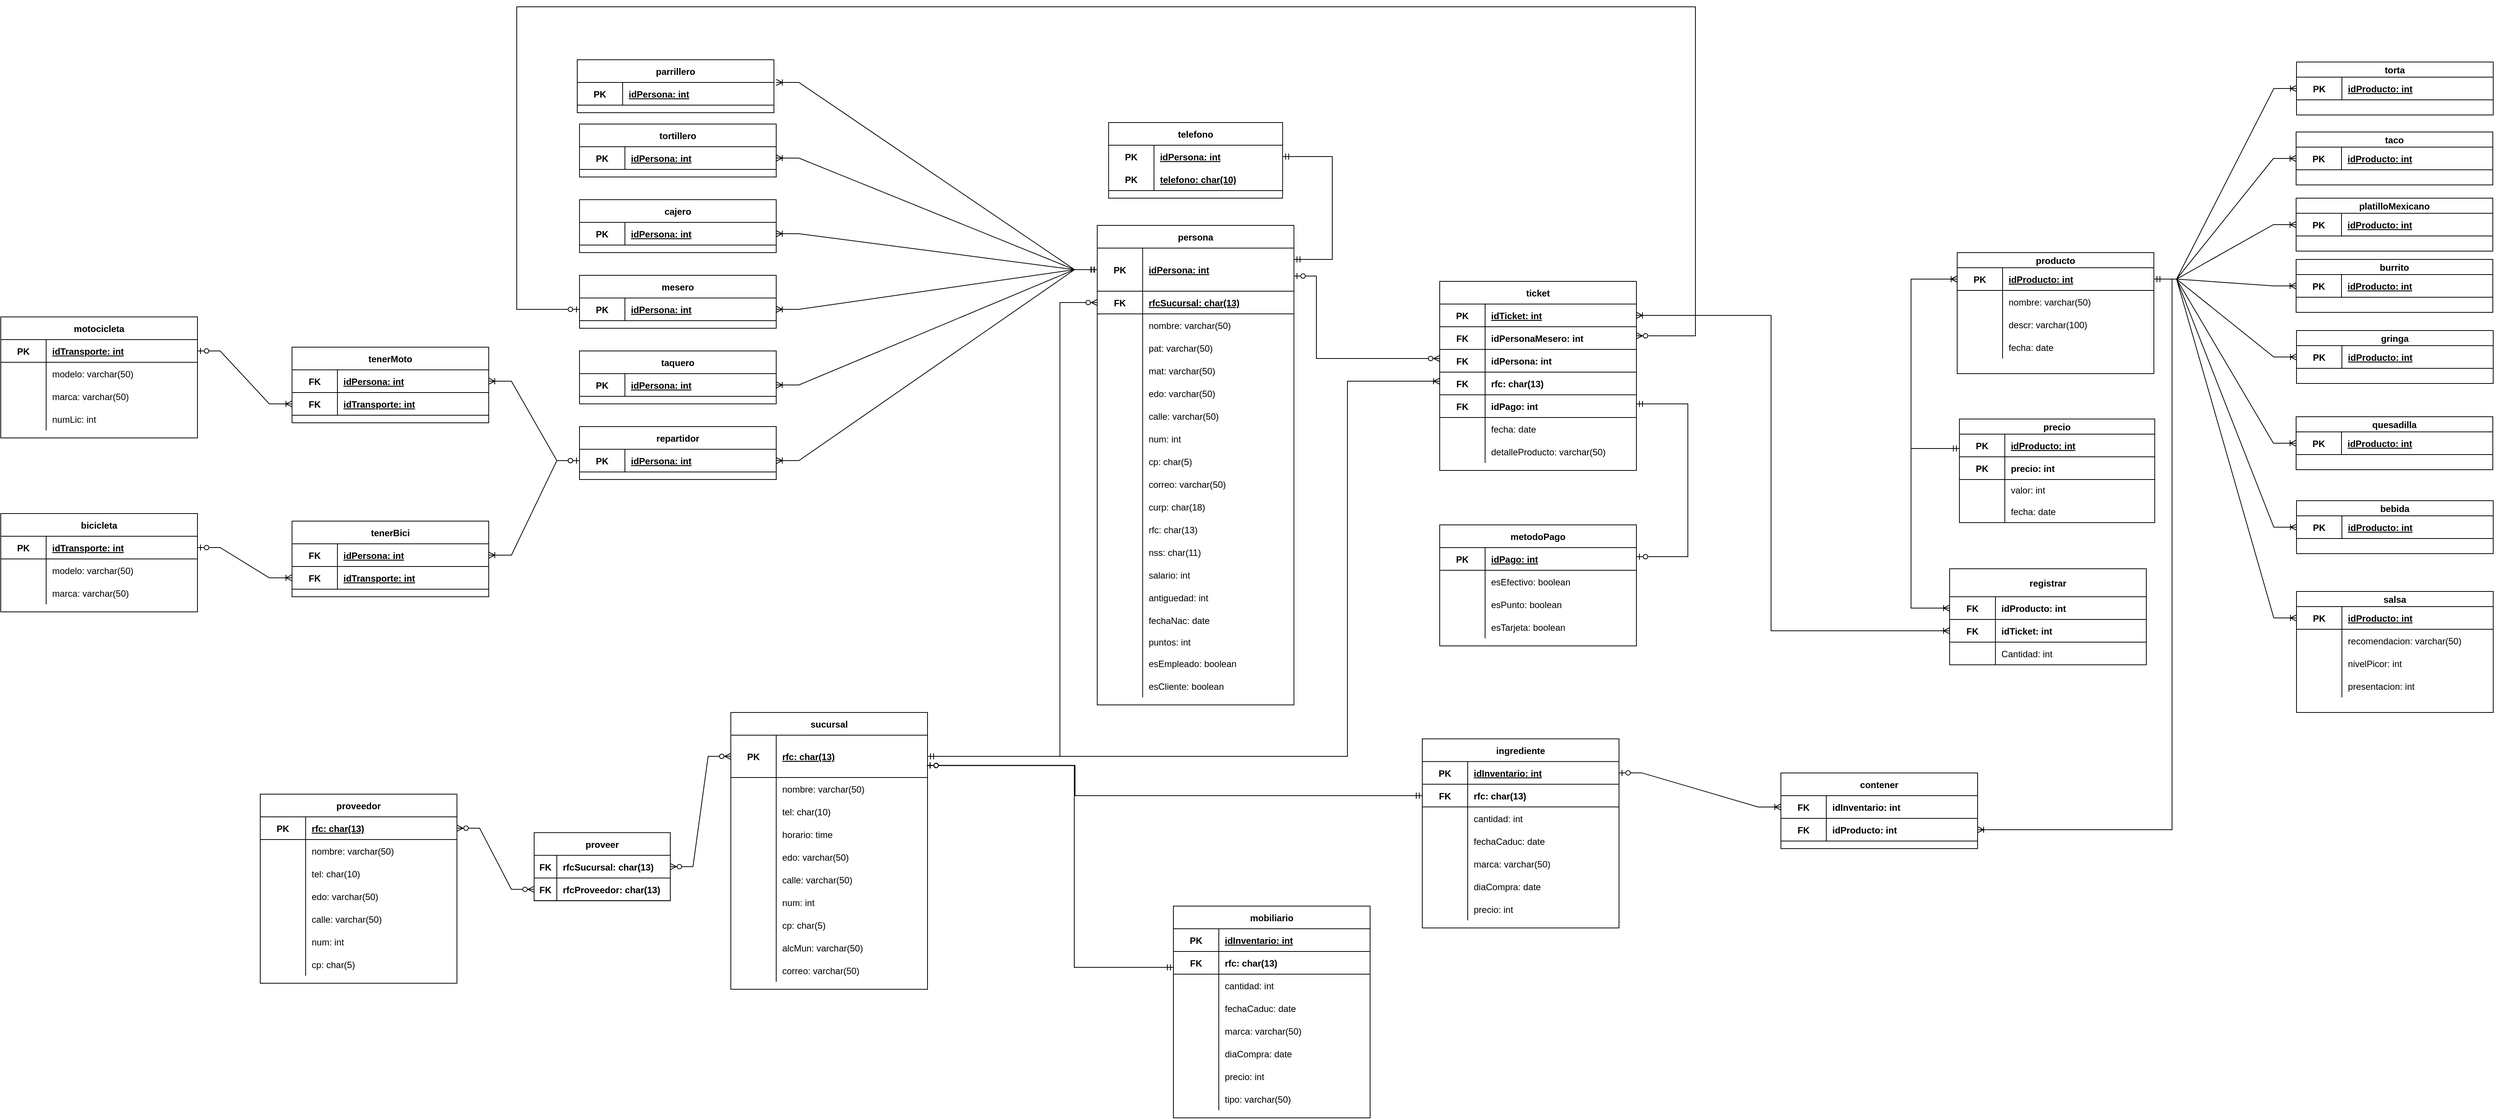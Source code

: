 <mxfile version="19.0.3" type="google"><diagram id="CjF_matlQDntc5Qjt-FC" name="Page-1"><mxGraphModel grid="1" page="1" gridSize="10" guides="1" tooltips="1" connect="1" arrows="1" fold="1" pageScale="1" pageWidth="1169" pageHeight="827" math="0" shadow="0"><root><mxCell id="0"/><mxCell id="1" parent="0"/><mxCell id="AIeWH4b3UE51LqXp6KTd-41" value="telefono" style="shape=table;startSize=30;container=1;collapsible=1;childLayout=tableLayout;fixedRows=1;rowLines=0;fontStyle=1;align=center;resizeLast=1;strokeColor=#000000;" vertex="1" parent="1"><mxGeometry x="-795.66" y="1873" width="230" height="100" as="geometry"/></mxCell><mxCell id="AIeWH4b3UE51LqXp6KTd-42" value="" style="shape=tableRow;horizontal=0;startSize=0;swimlaneHead=0;swimlaneBody=0;fillColor=none;collapsible=0;dropTarget=0;points=[[0,0.5],[1,0.5]];portConstraint=eastwest;top=0;left=0;right=0;bottom=0;strokeColor=default;" vertex="1" parent="AIeWH4b3UE51LqXp6KTd-41"><mxGeometry y="30" width="230" height="30" as="geometry"/></mxCell><mxCell id="AIeWH4b3UE51LqXp6KTd-43" value="PK" style="shape=partialRectangle;connectable=0;fillColor=none;top=0;left=0;bottom=0;right=0;fontStyle=1;overflow=hidden;strokeColor=#FFFF00;" vertex="1" parent="AIeWH4b3UE51LqXp6KTd-42"><mxGeometry width="60" height="30" as="geometry"><mxRectangle width="60" height="30" as="alternateBounds"/></mxGeometry></mxCell><mxCell id="AIeWH4b3UE51LqXp6KTd-44" value="idPersona: int" style="shape=partialRectangle;connectable=0;fillColor=none;top=0;left=0;bottom=0;right=0;align=left;spacingLeft=6;fontStyle=5;overflow=hidden;strokeColor=#FFFF00;" vertex="1" parent="AIeWH4b3UE51LqXp6KTd-42"><mxGeometry x="60" width="170" height="30" as="geometry"><mxRectangle width="170" height="30" as="alternateBounds"/></mxGeometry></mxCell><mxCell id="AIeWH4b3UE51LqXp6KTd-45" value="" style="shape=tableRow;horizontal=0;startSize=0;swimlaneHead=0;swimlaneBody=0;fillColor=none;collapsible=0;dropTarget=0;points=[[0,0.5],[1,0.5]];portConstraint=eastwest;top=0;left=0;right=0;bottom=1;strokeColor=#000000;" vertex="1" parent="AIeWH4b3UE51LqXp6KTd-41"><mxGeometry y="60" width="230" height="30" as="geometry"/></mxCell><mxCell id="AIeWH4b3UE51LqXp6KTd-46" value="PK" style="shape=partialRectangle;connectable=0;fillColor=none;top=0;left=0;bottom=0;right=0;fontStyle=1;overflow=hidden;strokeColor=#FFFF00;" vertex="1" parent="AIeWH4b3UE51LqXp6KTd-45"><mxGeometry width="60" height="30" as="geometry"><mxRectangle width="60" height="30" as="alternateBounds"/></mxGeometry></mxCell><mxCell id="AIeWH4b3UE51LqXp6KTd-47" value="telefono: char(10)" style="shape=partialRectangle;connectable=0;fillColor=none;top=0;left=0;bottom=0;right=0;align=left;spacingLeft=6;fontStyle=5;overflow=hidden;strokeColor=#FFFF00;" vertex="1" parent="AIeWH4b3UE51LqXp6KTd-45"><mxGeometry x="60" width="170" height="30" as="geometry"><mxRectangle width="170" height="30" as="alternateBounds"/></mxGeometry></mxCell><mxCell id="AIeWH4b3UE51LqXp6KTd-48" value="" style="edgeStyle=orthogonalEdgeStyle;fontSize=12;html=1;endArrow=ERmandOne;startArrow=ERmandOne;rounded=0;" edge="1" parent="1" source="AIeWH4b3UE51LqXp6KTd-2" target="AIeWH4b3UE51LqXp6KTd-42"><mxGeometry width="100" height="100" relative="1" as="geometry"><mxPoint x="-700" y="1929" as="sourcePoint"/><mxPoint x="-483.66" y="2189" as="targetPoint"/><Array as="points"><mxPoint x="-500" y="2054"/><mxPoint x="-500" y="1918"/></Array></mxGeometry></mxCell><mxCell id="AIeWH4b3UE51LqXp6KTd-1" value="persona" style="shape=table;startSize=30;container=1;collapsible=1;childLayout=tableLayout;fixedRows=1;rowLines=0;fontStyle=1;align=center;resizeLast=1;strokeColor=default;" vertex="1" parent="1"><mxGeometry x="-810.66" y="2009" width="260" height="634" as="geometry"/></mxCell><mxCell id="AIeWH4b3UE51LqXp6KTd-2" value="" style="shape=tableRow;horizontal=0;startSize=0;swimlaneHead=0;swimlaneBody=0;fillColor=none;collapsible=0;dropTarget=0;points=[[0,0.5],[1,0.5]];portConstraint=eastwest;top=0;left=0;right=0;bottom=1;strokeColor=default;" vertex="1" parent="AIeWH4b3UE51LqXp6KTd-1"><mxGeometry y="30" width="260" height="57" as="geometry"/></mxCell><mxCell id="AIeWH4b3UE51LqXp6KTd-3" value="PK" style="shape=partialRectangle;connectable=0;fillColor=none;top=0;left=0;bottom=0;right=0;fontStyle=1;overflow=hidden;strokeColor=default;" vertex="1" parent="AIeWH4b3UE51LqXp6KTd-2"><mxGeometry width="60" height="57" as="geometry"><mxRectangle width="60" height="57" as="alternateBounds"/></mxGeometry></mxCell><mxCell id="AIeWH4b3UE51LqXp6KTd-4" value="idPersona: int" style="shape=partialRectangle;connectable=0;fillColor=none;top=0;left=0;bottom=0;right=0;align=left;spacingLeft=6;fontStyle=5;overflow=hidden;strokeColor=default;" vertex="1" parent="AIeWH4b3UE51LqXp6KTd-2"><mxGeometry x="60" width="200" height="57" as="geometry"><mxRectangle width="200" height="57" as="alternateBounds"/></mxGeometry></mxCell><mxCell id="BlWt0IfNi5TT0FlVmB0u-31" style="shape=tableRow;horizontal=0;startSize=0;swimlaneHead=0;swimlaneBody=0;fillColor=none;collapsible=0;dropTarget=0;points=[[0,0.5],[1,0.5]];portConstraint=eastwest;top=0;left=0;right=0;bottom=1;strokeColor=default;" vertex="1" parent="AIeWH4b3UE51LqXp6KTd-1"><mxGeometry y="87" width="260" height="30" as="geometry"/></mxCell><mxCell id="BlWt0IfNi5TT0FlVmB0u-32" value="FK" style="shape=partialRectangle;connectable=0;fillColor=none;top=0;left=0;bottom=0;right=0;fontStyle=1;overflow=hidden;strokeColor=default;" vertex="1" parent="BlWt0IfNi5TT0FlVmB0u-31"><mxGeometry width="60" height="30" as="geometry"><mxRectangle width="60" height="30" as="alternateBounds"/></mxGeometry></mxCell><mxCell id="BlWt0IfNi5TT0FlVmB0u-33" value="rfcSucursal: char(13)" style="shape=partialRectangle;connectable=0;fillColor=none;top=0;left=0;bottom=0;right=0;align=left;spacingLeft=6;fontStyle=5;overflow=hidden;strokeColor=default;" vertex="1" parent="BlWt0IfNi5TT0FlVmB0u-31"><mxGeometry x="60" width="200" height="30" as="geometry"><mxRectangle width="200" height="30" as="alternateBounds"/></mxGeometry></mxCell><mxCell id="AIeWH4b3UE51LqXp6KTd-8" value="" style="shape=tableRow;horizontal=0;startSize=0;swimlaneHead=0;swimlaneBody=0;fillColor=none;collapsible=0;dropTarget=0;points=[[0,0.5],[1,0.5]];portConstraint=eastwest;top=0;left=0;right=0;bottom=0;strokeColor=default;" vertex="1" parent="AIeWH4b3UE51LqXp6KTd-1"><mxGeometry y="117" width="260" height="30" as="geometry"/></mxCell><mxCell id="AIeWH4b3UE51LqXp6KTd-9" value="" style="shape=partialRectangle;connectable=0;fillColor=none;top=0;left=0;bottom=0;right=0;editable=1;overflow=hidden;strokeColor=default;" vertex="1" parent="AIeWH4b3UE51LqXp6KTd-8"><mxGeometry width="60" height="30" as="geometry"><mxRectangle width="60" height="30" as="alternateBounds"/></mxGeometry></mxCell><mxCell id="AIeWH4b3UE51LqXp6KTd-10" value="nombre: varchar(50)" style="shape=partialRectangle;connectable=0;fillColor=none;top=0;left=0;bottom=0;right=0;align=left;spacingLeft=6;overflow=hidden;strokeColor=default;" vertex="1" parent="AIeWH4b3UE51LqXp6KTd-8"><mxGeometry x="60" width="200" height="30" as="geometry"><mxRectangle width="200" height="30" as="alternateBounds"/></mxGeometry></mxCell><mxCell id="AIeWH4b3UE51LqXp6KTd-11" value="" style="shape=tableRow;horizontal=0;startSize=0;swimlaneHead=0;swimlaneBody=0;fillColor=none;collapsible=0;dropTarget=0;points=[[0,0.5],[1,0.5]];portConstraint=eastwest;top=0;left=0;right=0;bottom=0;strokeColor=default;" vertex="1" parent="AIeWH4b3UE51LqXp6KTd-1"><mxGeometry y="147" width="260" height="30" as="geometry"/></mxCell><mxCell id="AIeWH4b3UE51LqXp6KTd-12" value="" style="shape=partialRectangle;connectable=0;fillColor=none;top=0;left=0;bottom=0;right=0;editable=1;overflow=hidden;strokeColor=default;" vertex="1" parent="AIeWH4b3UE51LqXp6KTd-11"><mxGeometry width="60" height="30" as="geometry"><mxRectangle width="60" height="30" as="alternateBounds"/></mxGeometry></mxCell><mxCell id="AIeWH4b3UE51LqXp6KTd-13" value="pat: varchar(50)" style="shape=partialRectangle;connectable=0;fillColor=none;top=0;left=0;bottom=0;right=0;align=left;spacingLeft=6;overflow=hidden;strokeColor=default;" vertex="1" parent="AIeWH4b3UE51LqXp6KTd-11"><mxGeometry x="60" width="200" height="30" as="geometry"><mxRectangle width="200" height="30" as="alternateBounds"/></mxGeometry></mxCell><mxCell id="AIeWH4b3UE51LqXp6KTd-14" style="shape=tableRow;horizontal=0;startSize=0;swimlaneHead=0;swimlaneBody=0;fillColor=none;collapsible=0;dropTarget=0;points=[[0,0.5],[1,0.5]];portConstraint=eastwest;top=0;left=0;right=0;bottom=0;strokeColor=default;" vertex="1" parent="AIeWH4b3UE51LqXp6KTd-1"><mxGeometry y="177" width="260" height="30" as="geometry"/></mxCell><mxCell id="AIeWH4b3UE51LqXp6KTd-15" style="shape=partialRectangle;connectable=0;fillColor=none;top=0;left=0;bottom=0;right=0;editable=1;overflow=hidden;strokeColor=default;" vertex="1" parent="AIeWH4b3UE51LqXp6KTd-14"><mxGeometry width="60" height="30" as="geometry"><mxRectangle width="60" height="30" as="alternateBounds"/></mxGeometry></mxCell><mxCell id="AIeWH4b3UE51LqXp6KTd-16" value="mat: varchar(50)" style="shape=partialRectangle;connectable=0;fillColor=none;top=0;left=0;bottom=0;right=0;align=left;spacingLeft=6;overflow=hidden;strokeColor=default;" vertex="1" parent="AIeWH4b3UE51LqXp6KTd-14"><mxGeometry x="60" width="200" height="30" as="geometry"><mxRectangle width="200" height="30" as="alternateBounds"/></mxGeometry></mxCell><mxCell id="AIeWH4b3UE51LqXp6KTd-17" style="shape=tableRow;horizontal=0;startSize=0;swimlaneHead=0;swimlaneBody=0;fillColor=none;collapsible=0;dropTarget=0;points=[[0,0.5],[1,0.5]];portConstraint=eastwest;top=0;left=0;right=0;bottom=0;strokeColor=default;" vertex="1" parent="AIeWH4b3UE51LqXp6KTd-1"><mxGeometry y="207" width="260" height="30" as="geometry"/></mxCell><mxCell id="AIeWH4b3UE51LqXp6KTd-18" style="shape=partialRectangle;connectable=0;fillColor=none;top=0;left=0;bottom=0;right=0;editable=1;overflow=hidden;strokeColor=default;" vertex="1" parent="AIeWH4b3UE51LqXp6KTd-17"><mxGeometry width="60" height="30" as="geometry"><mxRectangle width="60" height="30" as="alternateBounds"/></mxGeometry></mxCell><mxCell id="AIeWH4b3UE51LqXp6KTd-19" value="edo: varchar(50)" style="shape=partialRectangle;connectable=0;fillColor=none;top=0;left=0;bottom=0;right=0;align=left;spacingLeft=6;overflow=hidden;strokeColor=default;" vertex="1" parent="AIeWH4b3UE51LqXp6KTd-17"><mxGeometry x="60" width="200" height="30" as="geometry"><mxRectangle width="200" height="30" as="alternateBounds"/></mxGeometry></mxCell><mxCell id="AIeWH4b3UE51LqXp6KTd-20" style="shape=tableRow;horizontal=0;startSize=0;swimlaneHead=0;swimlaneBody=0;fillColor=none;collapsible=0;dropTarget=0;points=[[0,0.5],[1,0.5]];portConstraint=eastwest;top=0;left=0;right=0;bottom=0;strokeColor=default;" vertex="1" parent="AIeWH4b3UE51LqXp6KTd-1"><mxGeometry y="237" width="260" height="30" as="geometry"/></mxCell><mxCell id="AIeWH4b3UE51LqXp6KTd-21" style="shape=partialRectangle;connectable=0;fillColor=none;top=0;left=0;bottom=0;right=0;editable=1;overflow=hidden;strokeColor=default;" vertex="1" parent="AIeWH4b3UE51LqXp6KTd-20"><mxGeometry width="60" height="30" as="geometry"><mxRectangle width="60" height="30" as="alternateBounds"/></mxGeometry></mxCell><mxCell id="AIeWH4b3UE51LqXp6KTd-22" value="calle: varchar(50)" style="shape=partialRectangle;connectable=0;fillColor=none;top=0;left=0;bottom=0;right=0;align=left;spacingLeft=6;overflow=hidden;strokeColor=default;" vertex="1" parent="AIeWH4b3UE51LqXp6KTd-20"><mxGeometry x="60" width="200" height="30" as="geometry"><mxRectangle width="200" height="30" as="alternateBounds"/></mxGeometry></mxCell><mxCell id="AIeWH4b3UE51LqXp6KTd-23" style="shape=tableRow;horizontal=0;startSize=0;swimlaneHead=0;swimlaneBody=0;fillColor=none;collapsible=0;dropTarget=0;points=[[0,0.5],[1,0.5]];portConstraint=eastwest;top=0;left=0;right=0;bottom=0;strokeColor=default;" vertex="1" parent="AIeWH4b3UE51LqXp6KTd-1"><mxGeometry y="267" width="260" height="30" as="geometry"/></mxCell><mxCell id="AIeWH4b3UE51LqXp6KTd-24" style="shape=partialRectangle;connectable=0;fillColor=none;top=0;left=0;bottom=0;right=0;editable=1;overflow=hidden;strokeColor=default;" vertex="1" parent="AIeWH4b3UE51LqXp6KTd-23"><mxGeometry width="60" height="30" as="geometry"><mxRectangle width="60" height="30" as="alternateBounds"/></mxGeometry></mxCell><mxCell id="AIeWH4b3UE51LqXp6KTd-25" value="num: int" style="shape=partialRectangle;connectable=0;fillColor=none;top=0;left=0;bottom=0;right=0;align=left;spacingLeft=6;overflow=hidden;strokeColor=default;" vertex="1" parent="AIeWH4b3UE51LqXp6KTd-23"><mxGeometry x="60" width="200" height="30" as="geometry"><mxRectangle width="200" height="30" as="alternateBounds"/></mxGeometry></mxCell><mxCell id="AIeWH4b3UE51LqXp6KTd-26" style="shape=tableRow;horizontal=0;startSize=0;swimlaneHead=0;swimlaneBody=0;fillColor=none;collapsible=0;dropTarget=0;points=[[0,0.5],[1,0.5]];portConstraint=eastwest;top=0;left=0;right=0;bottom=0;strokeColor=default;" vertex="1" parent="AIeWH4b3UE51LqXp6KTd-1"><mxGeometry y="297" width="260" height="30" as="geometry"/></mxCell><mxCell id="AIeWH4b3UE51LqXp6KTd-27" style="shape=partialRectangle;connectable=0;fillColor=none;top=0;left=0;bottom=0;right=0;editable=1;overflow=hidden;strokeColor=default;" vertex="1" parent="AIeWH4b3UE51LqXp6KTd-26"><mxGeometry width="60" height="30" as="geometry"><mxRectangle width="60" height="30" as="alternateBounds"/></mxGeometry></mxCell><mxCell id="AIeWH4b3UE51LqXp6KTd-28" value="cp: char(5)" style="shape=partialRectangle;connectable=0;fillColor=none;top=0;left=0;bottom=0;right=0;align=left;spacingLeft=6;overflow=hidden;strokeColor=default;" vertex="1" parent="AIeWH4b3UE51LqXp6KTd-26"><mxGeometry x="60" width="200" height="30" as="geometry"><mxRectangle width="200" height="30" as="alternateBounds"/></mxGeometry></mxCell><mxCell id="AIeWH4b3UE51LqXp6KTd-32" style="shape=tableRow;horizontal=0;startSize=0;swimlaneHead=0;swimlaneBody=0;fillColor=none;collapsible=0;dropTarget=0;points=[[0,0.5],[1,0.5]];portConstraint=eastwest;top=0;left=0;right=0;bottom=0;strokeColor=default;" vertex="1" parent="AIeWH4b3UE51LqXp6KTd-1"><mxGeometry y="327" width="260" height="30" as="geometry"/></mxCell><mxCell id="AIeWH4b3UE51LqXp6KTd-33" style="shape=partialRectangle;connectable=0;fillColor=none;top=0;left=0;bottom=0;right=0;editable=1;overflow=hidden;strokeColor=default;" vertex="1" parent="AIeWH4b3UE51LqXp6KTd-32"><mxGeometry width="60" height="30" as="geometry"><mxRectangle width="60" height="30" as="alternateBounds"/></mxGeometry></mxCell><mxCell id="AIeWH4b3UE51LqXp6KTd-34" value="correo: varchar(50)" style="shape=partialRectangle;connectable=0;fillColor=none;top=0;left=0;bottom=0;right=0;align=left;spacingLeft=6;overflow=hidden;strokeColor=default;" vertex="1" parent="AIeWH4b3UE51LqXp6KTd-32"><mxGeometry x="60" width="200" height="30" as="geometry"><mxRectangle width="200" height="30" as="alternateBounds"/></mxGeometry></mxCell><mxCell id="achsubYpdM-VDDJlqdLL-66" style="shape=tableRow;horizontal=0;startSize=0;swimlaneHead=0;swimlaneBody=0;fillColor=none;collapsible=0;dropTarget=0;points=[[0,0.5],[1,0.5]];portConstraint=eastwest;top=0;left=0;right=0;bottom=0;strokeColor=default;" vertex="1" parent="AIeWH4b3UE51LqXp6KTd-1"><mxGeometry y="357" width="260" height="30" as="geometry"/></mxCell><mxCell id="achsubYpdM-VDDJlqdLL-67" style="shape=partialRectangle;connectable=0;fillColor=none;top=0;left=0;bottom=0;right=0;editable=1;overflow=hidden;strokeColor=default;" vertex="1" parent="achsubYpdM-VDDJlqdLL-66"><mxGeometry width="60" height="30" as="geometry"><mxRectangle width="60" height="30" as="alternateBounds"/></mxGeometry></mxCell><mxCell id="achsubYpdM-VDDJlqdLL-68" value="curp: char(18)" style="shape=partialRectangle;connectable=0;fillColor=none;top=0;left=0;bottom=0;right=0;align=left;spacingLeft=6;overflow=hidden;strokeColor=default;" vertex="1" parent="achsubYpdM-VDDJlqdLL-66"><mxGeometry x="60" width="200" height="30" as="geometry"><mxRectangle width="200" height="30" as="alternateBounds"/></mxGeometry></mxCell><mxCell id="achsubYpdM-VDDJlqdLL-63" style="shape=tableRow;horizontal=0;startSize=0;swimlaneHead=0;swimlaneBody=0;fillColor=none;collapsible=0;dropTarget=0;points=[[0,0.5],[1,0.5]];portConstraint=eastwest;top=0;left=0;right=0;bottom=0;strokeColor=default;" vertex="1" parent="AIeWH4b3UE51LqXp6KTd-1"><mxGeometry y="387" width="260" height="30" as="geometry"/></mxCell><mxCell id="achsubYpdM-VDDJlqdLL-64" style="shape=partialRectangle;connectable=0;fillColor=none;top=0;left=0;bottom=0;right=0;editable=1;overflow=hidden;strokeColor=default;" vertex="1" parent="achsubYpdM-VDDJlqdLL-63"><mxGeometry width="60" height="30" as="geometry"><mxRectangle width="60" height="30" as="alternateBounds"/></mxGeometry></mxCell><mxCell id="achsubYpdM-VDDJlqdLL-65" value="rfc: char(13)" style="shape=partialRectangle;connectable=0;fillColor=none;top=0;left=0;bottom=0;right=0;align=left;spacingLeft=6;overflow=hidden;strokeColor=default;" vertex="1" parent="achsubYpdM-VDDJlqdLL-63"><mxGeometry x="60" width="200" height="30" as="geometry"><mxRectangle width="200" height="30" as="alternateBounds"/></mxGeometry></mxCell><mxCell id="achsubYpdM-VDDJlqdLL-60" style="shape=tableRow;horizontal=0;startSize=0;swimlaneHead=0;swimlaneBody=0;fillColor=none;collapsible=0;dropTarget=0;points=[[0,0.5],[1,0.5]];portConstraint=eastwest;top=0;left=0;right=0;bottom=0;strokeColor=default;" vertex="1" parent="AIeWH4b3UE51LqXp6KTd-1"><mxGeometry y="417" width="260" height="30" as="geometry"/></mxCell><mxCell id="achsubYpdM-VDDJlqdLL-61" style="shape=partialRectangle;connectable=0;fillColor=none;top=0;left=0;bottom=0;right=0;editable=1;overflow=hidden;strokeColor=default;" vertex="1" parent="achsubYpdM-VDDJlqdLL-60"><mxGeometry width="60" height="30" as="geometry"><mxRectangle width="60" height="30" as="alternateBounds"/></mxGeometry></mxCell><mxCell id="achsubYpdM-VDDJlqdLL-62" value="nss: char(11)" style="shape=partialRectangle;connectable=0;fillColor=none;top=0;left=0;bottom=0;right=0;align=left;spacingLeft=6;overflow=hidden;strokeColor=default;" vertex="1" parent="achsubYpdM-VDDJlqdLL-60"><mxGeometry x="60" width="200" height="30" as="geometry"><mxRectangle width="200" height="30" as="alternateBounds"/></mxGeometry></mxCell><mxCell id="achsubYpdM-VDDJlqdLL-57" style="shape=tableRow;horizontal=0;startSize=0;swimlaneHead=0;swimlaneBody=0;fillColor=none;collapsible=0;dropTarget=0;points=[[0,0.5],[1,0.5]];portConstraint=eastwest;top=0;left=0;right=0;bottom=0;strokeColor=default;" vertex="1" parent="AIeWH4b3UE51LqXp6KTd-1"><mxGeometry y="447" width="260" height="30" as="geometry"/></mxCell><mxCell id="achsubYpdM-VDDJlqdLL-58" style="shape=partialRectangle;connectable=0;fillColor=none;top=0;left=0;bottom=0;right=0;editable=1;overflow=hidden;strokeColor=default;" vertex="1" parent="achsubYpdM-VDDJlqdLL-57"><mxGeometry width="60" height="30" as="geometry"><mxRectangle width="60" height="30" as="alternateBounds"/></mxGeometry></mxCell><mxCell id="achsubYpdM-VDDJlqdLL-59" value="salario: int" style="shape=partialRectangle;connectable=0;fillColor=none;top=0;left=0;bottom=0;right=0;align=left;spacingLeft=6;overflow=hidden;strokeColor=default;" vertex="1" parent="achsubYpdM-VDDJlqdLL-57"><mxGeometry x="60" width="200" height="30" as="geometry"><mxRectangle width="200" height="30" as="alternateBounds"/></mxGeometry></mxCell><mxCell id="achsubYpdM-VDDJlqdLL-54" style="shape=tableRow;horizontal=0;startSize=0;swimlaneHead=0;swimlaneBody=0;fillColor=none;collapsible=0;dropTarget=0;points=[[0,0.5],[1,0.5]];portConstraint=eastwest;top=0;left=0;right=0;bottom=0;strokeColor=default;" vertex="1" parent="AIeWH4b3UE51LqXp6KTd-1"><mxGeometry y="477" width="260" height="30" as="geometry"/></mxCell><mxCell id="achsubYpdM-VDDJlqdLL-55" style="shape=partialRectangle;connectable=0;fillColor=none;top=0;left=0;bottom=0;right=0;editable=1;overflow=hidden;strokeColor=default;" vertex="1" parent="achsubYpdM-VDDJlqdLL-54"><mxGeometry width="60" height="30" as="geometry"><mxRectangle width="60" height="30" as="alternateBounds"/></mxGeometry></mxCell><mxCell id="achsubYpdM-VDDJlqdLL-56" value="antiguedad: int" style="shape=partialRectangle;connectable=0;fillColor=none;top=0;left=0;bottom=0;right=0;align=left;spacingLeft=6;overflow=hidden;strokeColor=default;" vertex="1" parent="achsubYpdM-VDDJlqdLL-54"><mxGeometry x="60" width="200" height="30" as="geometry"><mxRectangle width="200" height="30" as="alternateBounds"/></mxGeometry></mxCell><mxCell id="achsubYpdM-VDDJlqdLL-51" style="shape=tableRow;horizontal=0;startSize=0;swimlaneHead=0;swimlaneBody=0;fillColor=none;collapsible=0;dropTarget=0;points=[[0,0.5],[1,0.5]];portConstraint=eastwest;top=0;left=0;right=0;bottom=0;strokeColor=default;" vertex="1" parent="AIeWH4b3UE51LqXp6KTd-1"><mxGeometry y="507" width="260" height="30" as="geometry"/></mxCell><mxCell id="achsubYpdM-VDDJlqdLL-52" style="shape=partialRectangle;connectable=0;fillColor=none;top=0;left=0;bottom=0;right=0;editable=1;overflow=hidden;strokeColor=default;" vertex="1" parent="achsubYpdM-VDDJlqdLL-51"><mxGeometry width="60" height="30" as="geometry"><mxRectangle width="60" height="30" as="alternateBounds"/></mxGeometry></mxCell><mxCell id="achsubYpdM-VDDJlqdLL-53" value="fechaNac: date" style="shape=partialRectangle;connectable=0;fillColor=none;top=0;left=0;bottom=0;right=0;align=left;spacingLeft=6;overflow=hidden;strokeColor=default;" vertex="1" parent="achsubYpdM-VDDJlqdLL-51"><mxGeometry x="60" width="200" height="30" as="geometry"><mxRectangle width="200" height="30" as="alternateBounds"/></mxGeometry></mxCell><mxCell id="L_-fisniiqkOqYXGe6Rq-41" style="shape=tableRow;horizontal=0;startSize=0;swimlaneHead=0;swimlaneBody=0;fillColor=none;collapsible=0;dropTarget=0;points=[[0,0.5],[1,0.5]];portConstraint=eastwest;top=0;left=0;right=0;bottom=0;strokeColor=default;" vertex="1" parent="AIeWH4b3UE51LqXp6KTd-1"><mxGeometry y="537" width="260" height="27" as="geometry"/></mxCell><mxCell id="L_-fisniiqkOqYXGe6Rq-42" style="shape=partialRectangle;connectable=0;fillColor=none;top=0;left=0;bottom=0;right=0;editable=1;overflow=hidden;strokeColor=default;" vertex="1" parent="L_-fisniiqkOqYXGe6Rq-41"><mxGeometry width="60" height="27" as="geometry"><mxRectangle width="60" height="27" as="alternateBounds"/></mxGeometry></mxCell><mxCell id="L_-fisniiqkOqYXGe6Rq-43" value="puntos: int" style="shape=partialRectangle;connectable=0;fillColor=none;top=0;left=0;bottom=0;right=0;align=left;spacingLeft=6;overflow=hidden;strokeColor=default;" vertex="1" parent="L_-fisniiqkOqYXGe6Rq-41"><mxGeometry x="60" width="200" height="27" as="geometry"><mxRectangle width="200" height="27" as="alternateBounds"/></mxGeometry></mxCell><mxCell id="5eJl3WIV2i-MtiPxjCqe-412" style="shape=tableRow;horizontal=0;startSize=0;swimlaneHead=0;swimlaneBody=0;fillColor=none;collapsible=0;dropTarget=0;points=[[0,0.5],[1,0.5]];portConstraint=eastwest;top=0;left=0;right=0;bottom=0;strokeColor=default;" vertex="1" parent="AIeWH4b3UE51LqXp6KTd-1"><mxGeometry y="564" width="260" height="30" as="geometry"/></mxCell><mxCell id="5eJl3WIV2i-MtiPxjCqe-413" style="shape=partialRectangle;connectable=0;fillColor=none;top=0;left=0;bottom=0;right=0;editable=1;overflow=hidden;strokeColor=default;" vertex="1" parent="5eJl3WIV2i-MtiPxjCqe-412"><mxGeometry width="60" height="30" as="geometry"><mxRectangle width="60" height="30" as="alternateBounds"/></mxGeometry></mxCell><mxCell id="5eJl3WIV2i-MtiPxjCqe-414" value="esEmpleado: boolean" style="shape=partialRectangle;connectable=0;fillColor=none;top=0;left=0;bottom=0;right=0;align=left;spacingLeft=6;overflow=hidden;strokeColor=default;" vertex="1" parent="5eJl3WIV2i-MtiPxjCqe-412"><mxGeometry x="60" width="200" height="30" as="geometry"><mxRectangle width="200" height="30" as="alternateBounds"/></mxGeometry></mxCell><mxCell id="5eJl3WIV2i-MtiPxjCqe-415" style="shape=tableRow;horizontal=0;startSize=0;swimlaneHead=0;swimlaneBody=0;fillColor=none;collapsible=0;dropTarget=0;points=[[0,0.5],[1,0.5]];portConstraint=eastwest;top=0;left=0;right=0;bottom=0;strokeColor=default;" vertex="1" parent="AIeWH4b3UE51LqXp6KTd-1"><mxGeometry y="594" width="260" height="30" as="geometry"/></mxCell><mxCell id="5eJl3WIV2i-MtiPxjCqe-416" style="shape=partialRectangle;connectable=0;fillColor=none;top=0;left=0;bottom=0;right=0;editable=1;overflow=hidden;strokeColor=default;" vertex="1" parent="5eJl3WIV2i-MtiPxjCqe-415"><mxGeometry width="60" height="30" as="geometry"><mxRectangle width="60" height="30" as="alternateBounds"/></mxGeometry></mxCell><mxCell id="5eJl3WIV2i-MtiPxjCqe-417" value="esCliente: boolean" style="shape=partialRectangle;connectable=0;fillColor=none;top=0;left=0;bottom=0;right=0;align=left;spacingLeft=6;overflow=hidden;strokeColor=default;" vertex="1" parent="5eJl3WIV2i-MtiPxjCqe-415"><mxGeometry x="60" width="200" height="30" as="geometry"><mxRectangle width="200" height="30" as="alternateBounds"/></mxGeometry></mxCell><mxCell id="achsubYpdM-VDDJlqdLL-1" value="ingrediente" style="shape=table;startSize=30;container=1;collapsible=1;childLayout=tableLayout;fixedRows=1;rowLines=0;fontStyle=1;align=center;resizeLast=1;strokeColor=default;" vertex="1" parent="1"><mxGeometry x="-381.0" y="2687.82" width="260" height="250" as="geometry"/></mxCell><mxCell id="achsubYpdM-VDDJlqdLL-2" value="" style="shape=tableRow;horizontal=0;startSize=0;swimlaneHead=0;swimlaneBody=0;fillColor=none;collapsible=0;dropTarget=0;points=[[0,0.5],[1,0.5]];portConstraint=eastwest;top=0;left=0;right=0;bottom=1;strokeColor=default;" vertex="1" parent="achsubYpdM-VDDJlqdLL-1"><mxGeometry y="30" width="260" height="30" as="geometry"/></mxCell><mxCell id="achsubYpdM-VDDJlqdLL-3" value="PK" style="shape=partialRectangle;connectable=0;fillColor=none;top=0;left=0;bottom=0;right=0;fontStyle=1;overflow=hidden;strokeColor=default;" vertex="1" parent="achsubYpdM-VDDJlqdLL-2"><mxGeometry width="60" height="30" as="geometry"><mxRectangle width="60" height="30" as="alternateBounds"/></mxGeometry></mxCell><mxCell id="achsubYpdM-VDDJlqdLL-4" value="idInventario: int" style="shape=partialRectangle;connectable=0;fillColor=none;top=0;left=0;bottom=0;right=0;align=left;spacingLeft=6;fontStyle=5;overflow=hidden;strokeColor=default;" vertex="1" parent="achsubYpdM-VDDJlqdLL-2"><mxGeometry x="60" width="200" height="30" as="geometry"><mxRectangle width="200" height="30" as="alternateBounds"/></mxGeometry></mxCell><mxCell id="L_-fisniiqkOqYXGe6Rq-52" style="shape=tableRow;horizontal=0;startSize=0;swimlaneHead=0;swimlaneBody=0;fillColor=none;collapsible=0;dropTarget=0;points=[[0,0.5],[1,0.5]];portConstraint=eastwest;top=0;left=0;right=0;bottom=1;strokeColor=default;" vertex="1" parent="achsubYpdM-VDDJlqdLL-1"><mxGeometry y="60" width="260" height="30" as="geometry"/></mxCell><mxCell id="L_-fisniiqkOqYXGe6Rq-53" value="FK" style="shape=partialRectangle;connectable=0;fillColor=none;top=0;left=0;bottom=0;right=0;fontStyle=1;overflow=hidden;strokeColor=default;" vertex="1" parent="L_-fisniiqkOqYXGe6Rq-52"><mxGeometry width="60" height="30" as="geometry"><mxRectangle width="60" height="30" as="alternateBounds"/></mxGeometry></mxCell><mxCell id="L_-fisniiqkOqYXGe6Rq-54" value="rfc: char(13)" style="shape=partialRectangle;connectable=0;fillColor=none;top=0;left=0;bottom=0;right=0;align=left;spacingLeft=6;fontStyle=1;overflow=hidden;strokeColor=default;" vertex="1" parent="L_-fisniiqkOqYXGe6Rq-52"><mxGeometry x="60" width="200" height="30" as="geometry"><mxRectangle width="200" height="30" as="alternateBounds"/></mxGeometry></mxCell><mxCell id="achsubYpdM-VDDJlqdLL-5" value="" style="shape=tableRow;horizontal=0;startSize=0;swimlaneHead=0;swimlaneBody=0;fillColor=none;collapsible=0;dropTarget=0;points=[[0,0.5],[1,0.5]];portConstraint=eastwest;top=0;left=0;right=0;bottom=0;strokeColor=default;" vertex="1" parent="achsubYpdM-VDDJlqdLL-1"><mxGeometry y="90" width="260" height="30" as="geometry"/></mxCell><mxCell id="achsubYpdM-VDDJlqdLL-6" value="" style="shape=partialRectangle;connectable=0;fillColor=none;top=0;left=0;bottom=0;right=0;editable=1;overflow=hidden;strokeColor=default;" vertex="1" parent="achsubYpdM-VDDJlqdLL-5"><mxGeometry width="60" height="30" as="geometry"><mxRectangle width="60" height="30" as="alternateBounds"/></mxGeometry></mxCell><mxCell id="achsubYpdM-VDDJlqdLL-7" value="cantidad: int" style="shape=partialRectangle;connectable=0;fillColor=none;top=0;left=0;bottom=0;right=0;align=left;spacingLeft=6;overflow=hidden;strokeColor=default;" vertex="1" parent="achsubYpdM-VDDJlqdLL-5"><mxGeometry x="60" width="200" height="30" as="geometry"><mxRectangle width="200" height="30" as="alternateBounds"/></mxGeometry></mxCell><mxCell id="achsubYpdM-VDDJlqdLL-8" value="" style="shape=tableRow;horizontal=0;startSize=0;swimlaneHead=0;swimlaneBody=0;fillColor=none;collapsible=0;dropTarget=0;points=[[0,0.5],[1,0.5]];portConstraint=eastwest;top=0;left=0;right=0;bottom=0;strokeColor=default;" vertex="1" parent="achsubYpdM-VDDJlqdLL-1"><mxGeometry y="120" width="260" height="30" as="geometry"/></mxCell><mxCell id="achsubYpdM-VDDJlqdLL-9" value="" style="shape=partialRectangle;connectable=0;fillColor=none;top=0;left=0;bottom=0;right=0;editable=1;overflow=hidden;strokeColor=default;" vertex="1" parent="achsubYpdM-VDDJlqdLL-8"><mxGeometry width="60" height="30" as="geometry"><mxRectangle width="60" height="30" as="alternateBounds"/></mxGeometry></mxCell><mxCell id="achsubYpdM-VDDJlqdLL-10" value="fechaCaduc: date" style="shape=partialRectangle;connectable=0;fillColor=none;top=0;left=0;bottom=0;right=0;align=left;spacingLeft=6;overflow=hidden;strokeColor=default;" vertex="1" parent="achsubYpdM-VDDJlqdLL-8"><mxGeometry x="60" width="200" height="30" as="geometry"><mxRectangle width="200" height="30" as="alternateBounds"/></mxGeometry></mxCell><mxCell id="achsubYpdM-VDDJlqdLL-11" style="shape=tableRow;horizontal=0;startSize=0;swimlaneHead=0;swimlaneBody=0;fillColor=none;collapsible=0;dropTarget=0;points=[[0,0.5],[1,0.5]];portConstraint=eastwest;top=0;left=0;right=0;bottom=0;strokeColor=default;" vertex="1" parent="achsubYpdM-VDDJlqdLL-1"><mxGeometry y="150" width="260" height="30" as="geometry"/></mxCell><mxCell id="achsubYpdM-VDDJlqdLL-12" style="shape=partialRectangle;connectable=0;fillColor=none;top=0;left=0;bottom=0;right=0;editable=1;overflow=hidden;strokeColor=default;" vertex="1" parent="achsubYpdM-VDDJlqdLL-11"><mxGeometry width="60" height="30" as="geometry"><mxRectangle width="60" height="30" as="alternateBounds"/></mxGeometry></mxCell><mxCell id="achsubYpdM-VDDJlqdLL-13" value="marca: varchar(50)" style="shape=partialRectangle;connectable=0;fillColor=none;top=0;left=0;bottom=0;right=0;align=left;spacingLeft=6;overflow=hidden;strokeColor=default;" vertex="1" parent="achsubYpdM-VDDJlqdLL-11"><mxGeometry x="60" width="200" height="30" as="geometry"><mxRectangle width="200" height="30" as="alternateBounds"/></mxGeometry></mxCell><mxCell id="achsubYpdM-VDDJlqdLL-14" style="shape=tableRow;horizontal=0;startSize=0;swimlaneHead=0;swimlaneBody=0;fillColor=none;collapsible=0;dropTarget=0;points=[[0,0.5],[1,0.5]];portConstraint=eastwest;top=0;left=0;right=0;bottom=0;strokeColor=default;" vertex="1" parent="achsubYpdM-VDDJlqdLL-1"><mxGeometry y="180" width="260" height="30" as="geometry"/></mxCell><mxCell id="achsubYpdM-VDDJlqdLL-15" style="shape=partialRectangle;connectable=0;fillColor=none;top=0;left=0;bottom=0;right=0;editable=1;overflow=hidden;strokeColor=default;" vertex="1" parent="achsubYpdM-VDDJlqdLL-14"><mxGeometry width="60" height="30" as="geometry"><mxRectangle width="60" height="30" as="alternateBounds"/></mxGeometry></mxCell><mxCell id="achsubYpdM-VDDJlqdLL-16" value="diaCompra: date" style="shape=partialRectangle;connectable=0;fillColor=none;top=0;left=0;bottom=0;right=0;align=left;spacingLeft=6;overflow=hidden;strokeColor=default;" vertex="1" parent="achsubYpdM-VDDJlqdLL-14"><mxGeometry x="60" width="200" height="30" as="geometry"><mxRectangle width="200" height="30" as="alternateBounds"/></mxGeometry></mxCell><mxCell id="achsubYpdM-VDDJlqdLL-17" style="shape=tableRow;horizontal=0;startSize=0;swimlaneHead=0;swimlaneBody=0;fillColor=none;collapsible=0;dropTarget=0;points=[[0,0.5],[1,0.5]];portConstraint=eastwest;top=0;left=0;right=0;bottom=0;strokeColor=default;" vertex="1" parent="achsubYpdM-VDDJlqdLL-1"><mxGeometry y="210" width="260" height="30" as="geometry"/></mxCell><mxCell id="achsubYpdM-VDDJlqdLL-18" style="shape=partialRectangle;connectable=0;fillColor=none;top=0;left=0;bottom=0;right=0;editable=1;overflow=hidden;strokeColor=default;" vertex="1" parent="achsubYpdM-VDDJlqdLL-17"><mxGeometry width="60" height="30" as="geometry"><mxRectangle width="60" height="30" as="alternateBounds"/></mxGeometry></mxCell><mxCell id="achsubYpdM-VDDJlqdLL-19" value="precio: int" style="shape=partialRectangle;connectable=0;fillColor=none;top=0;left=0;bottom=0;right=0;align=left;spacingLeft=6;overflow=hidden;strokeColor=default;" vertex="1" parent="achsubYpdM-VDDJlqdLL-17"><mxGeometry x="60" width="200" height="30" as="geometry"><mxRectangle width="200" height="30" as="alternateBounds"/></mxGeometry></mxCell><mxCell id="achsubYpdM-VDDJlqdLL-29" value="mobiliario" style="shape=table;startSize=30;container=1;collapsible=1;childLayout=tableLayout;fixedRows=1;rowLines=0;fontStyle=1;align=center;resizeLast=1;strokeColor=default;" vertex="1" parent="1"><mxGeometry x="-710.0" y="2909" width="260" height="280" as="geometry"/></mxCell><mxCell id="achsubYpdM-VDDJlqdLL-30" value="" style="shape=tableRow;horizontal=0;startSize=0;swimlaneHead=0;swimlaneBody=0;fillColor=none;collapsible=0;dropTarget=0;points=[[0,0.5],[1,0.5]];portConstraint=eastwest;top=0;left=0;right=0;bottom=1;strokeColor=default;" vertex="1" parent="achsubYpdM-VDDJlqdLL-29"><mxGeometry y="30" width="260" height="30" as="geometry"/></mxCell><mxCell id="achsubYpdM-VDDJlqdLL-31" value="PK" style="shape=partialRectangle;connectable=0;fillColor=none;top=0;left=0;bottom=0;right=0;fontStyle=1;overflow=hidden;strokeColor=default;" vertex="1" parent="achsubYpdM-VDDJlqdLL-30"><mxGeometry width="60" height="30" as="geometry"><mxRectangle width="60" height="30" as="alternateBounds"/></mxGeometry></mxCell><mxCell id="achsubYpdM-VDDJlqdLL-32" value="idInventario: int" style="shape=partialRectangle;connectable=0;fillColor=none;top=0;left=0;bottom=0;right=0;align=left;spacingLeft=6;fontStyle=5;overflow=hidden;strokeColor=default;" vertex="1" parent="achsubYpdM-VDDJlqdLL-30"><mxGeometry x="60" width="200" height="30" as="geometry"><mxRectangle width="200" height="30" as="alternateBounds"/></mxGeometry></mxCell><mxCell id="L_-fisniiqkOqYXGe6Rq-55" style="shape=tableRow;horizontal=0;startSize=0;swimlaneHead=0;swimlaneBody=0;fillColor=none;collapsible=0;dropTarget=0;points=[[0,0.5],[1,0.5]];portConstraint=eastwest;top=0;left=0;right=0;bottom=1;strokeColor=default;" vertex="1" parent="achsubYpdM-VDDJlqdLL-29"><mxGeometry y="60" width="260" height="30" as="geometry"/></mxCell><mxCell id="L_-fisniiqkOqYXGe6Rq-56" value="FK" style="shape=partialRectangle;connectable=0;fillColor=none;top=0;left=0;bottom=0;right=0;fontStyle=1;overflow=hidden;strokeColor=default;" vertex="1" parent="L_-fisniiqkOqYXGe6Rq-55"><mxGeometry width="60" height="30" as="geometry"><mxRectangle width="60" height="30" as="alternateBounds"/></mxGeometry></mxCell><mxCell id="L_-fisniiqkOqYXGe6Rq-57" value="rfc: char(13)" style="shape=partialRectangle;connectable=0;fillColor=none;top=0;left=0;bottom=0;right=0;align=left;spacingLeft=6;fontStyle=1;overflow=hidden;strokeColor=default;" vertex="1" parent="L_-fisniiqkOqYXGe6Rq-55"><mxGeometry x="60" width="200" height="30" as="geometry"><mxRectangle width="200" height="30" as="alternateBounds"/></mxGeometry></mxCell><mxCell id="achsubYpdM-VDDJlqdLL-33" value="" style="shape=tableRow;horizontal=0;startSize=0;swimlaneHead=0;swimlaneBody=0;fillColor=none;collapsible=0;dropTarget=0;points=[[0,0.5],[1,0.5]];portConstraint=eastwest;top=0;left=0;right=0;bottom=0;strokeColor=default;" vertex="1" parent="achsubYpdM-VDDJlqdLL-29"><mxGeometry y="90" width="260" height="30" as="geometry"/></mxCell><mxCell id="achsubYpdM-VDDJlqdLL-34" value="" style="shape=partialRectangle;connectable=0;fillColor=none;top=0;left=0;bottom=0;right=0;editable=1;overflow=hidden;strokeColor=default;" vertex="1" parent="achsubYpdM-VDDJlqdLL-33"><mxGeometry width="60" height="30" as="geometry"><mxRectangle width="60" height="30" as="alternateBounds"/></mxGeometry></mxCell><mxCell id="achsubYpdM-VDDJlqdLL-35" value="cantidad: int" style="shape=partialRectangle;connectable=0;fillColor=none;top=0;left=0;bottom=0;right=0;align=left;spacingLeft=6;overflow=hidden;strokeColor=default;" vertex="1" parent="achsubYpdM-VDDJlqdLL-33"><mxGeometry x="60" width="200" height="30" as="geometry"><mxRectangle width="200" height="30" as="alternateBounds"/></mxGeometry></mxCell><mxCell id="achsubYpdM-VDDJlqdLL-36" value="" style="shape=tableRow;horizontal=0;startSize=0;swimlaneHead=0;swimlaneBody=0;fillColor=none;collapsible=0;dropTarget=0;points=[[0,0.5],[1,0.5]];portConstraint=eastwest;top=0;left=0;right=0;bottom=0;strokeColor=default;" vertex="1" parent="achsubYpdM-VDDJlqdLL-29"><mxGeometry y="120" width="260" height="30" as="geometry"/></mxCell><mxCell id="achsubYpdM-VDDJlqdLL-37" value="" style="shape=partialRectangle;connectable=0;fillColor=none;top=0;left=0;bottom=0;right=0;editable=1;overflow=hidden;strokeColor=default;" vertex="1" parent="achsubYpdM-VDDJlqdLL-36"><mxGeometry width="60" height="30" as="geometry"><mxRectangle width="60" height="30" as="alternateBounds"/></mxGeometry></mxCell><mxCell id="achsubYpdM-VDDJlqdLL-38" value="fechaCaduc: date" style="shape=partialRectangle;connectable=0;fillColor=none;top=0;left=0;bottom=0;right=0;align=left;spacingLeft=6;overflow=hidden;strokeColor=default;" vertex="1" parent="achsubYpdM-VDDJlqdLL-36"><mxGeometry x="60" width="200" height="30" as="geometry"><mxRectangle width="200" height="30" as="alternateBounds"/></mxGeometry></mxCell><mxCell id="achsubYpdM-VDDJlqdLL-39" style="shape=tableRow;horizontal=0;startSize=0;swimlaneHead=0;swimlaneBody=0;fillColor=none;collapsible=0;dropTarget=0;points=[[0,0.5],[1,0.5]];portConstraint=eastwest;top=0;left=0;right=0;bottom=0;strokeColor=default;" vertex="1" parent="achsubYpdM-VDDJlqdLL-29"><mxGeometry y="150" width="260" height="30" as="geometry"/></mxCell><mxCell id="achsubYpdM-VDDJlqdLL-40" style="shape=partialRectangle;connectable=0;fillColor=none;top=0;left=0;bottom=0;right=0;editable=1;overflow=hidden;strokeColor=default;" vertex="1" parent="achsubYpdM-VDDJlqdLL-39"><mxGeometry width="60" height="30" as="geometry"><mxRectangle width="60" height="30" as="alternateBounds"/></mxGeometry></mxCell><mxCell id="achsubYpdM-VDDJlqdLL-41" value="marca: varchar(50)" style="shape=partialRectangle;connectable=0;fillColor=none;top=0;left=0;bottom=0;right=0;align=left;spacingLeft=6;overflow=hidden;strokeColor=default;" vertex="1" parent="achsubYpdM-VDDJlqdLL-39"><mxGeometry x="60" width="200" height="30" as="geometry"><mxRectangle width="200" height="30" as="alternateBounds"/></mxGeometry></mxCell><mxCell id="achsubYpdM-VDDJlqdLL-42" style="shape=tableRow;horizontal=0;startSize=0;swimlaneHead=0;swimlaneBody=0;fillColor=none;collapsible=0;dropTarget=0;points=[[0,0.5],[1,0.5]];portConstraint=eastwest;top=0;left=0;right=0;bottom=0;strokeColor=default;" vertex="1" parent="achsubYpdM-VDDJlqdLL-29"><mxGeometry y="180" width="260" height="30" as="geometry"/></mxCell><mxCell id="achsubYpdM-VDDJlqdLL-43" style="shape=partialRectangle;connectable=0;fillColor=none;top=0;left=0;bottom=0;right=0;editable=1;overflow=hidden;strokeColor=default;" vertex="1" parent="achsubYpdM-VDDJlqdLL-42"><mxGeometry width="60" height="30" as="geometry"><mxRectangle width="60" height="30" as="alternateBounds"/></mxGeometry></mxCell><mxCell id="achsubYpdM-VDDJlqdLL-44" value="diaCompra: date" style="shape=partialRectangle;connectable=0;fillColor=none;top=0;left=0;bottom=0;right=0;align=left;spacingLeft=6;overflow=hidden;strokeColor=default;" vertex="1" parent="achsubYpdM-VDDJlqdLL-42"><mxGeometry x="60" width="200" height="30" as="geometry"><mxRectangle width="200" height="30" as="alternateBounds"/></mxGeometry></mxCell><mxCell id="achsubYpdM-VDDJlqdLL-45" style="shape=tableRow;horizontal=0;startSize=0;swimlaneHead=0;swimlaneBody=0;fillColor=none;collapsible=0;dropTarget=0;points=[[0,0.5],[1,0.5]];portConstraint=eastwest;top=0;left=0;right=0;bottom=0;strokeColor=default;" vertex="1" parent="achsubYpdM-VDDJlqdLL-29"><mxGeometry y="210" width="260" height="30" as="geometry"/></mxCell><mxCell id="achsubYpdM-VDDJlqdLL-46" style="shape=partialRectangle;connectable=0;fillColor=none;top=0;left=0;bottom=0;right=0;editable=1;overflow=hidden;strokeColor=default;" vertex="1" parent="achsubYpdM-VDDJlqdLL-45"><mxGeometry width="60" height="30" as="geometry"><mxRectangle width="60" height="30" as="alternateBounds"/></mxGeometry></mxCell><mxCell id="achsubYpdM-VDDJlqdLL-47" value="precio: int" style="shape=partialRectangle;connectable=0;fillColor=none;top=0;left=0;bottom=0;right=0;align=left;spacingLeft=6;overflow=hidden;strokeColor=default;" vertex="1" parent="achsubYpdM-VDDJlqdLL-45"><mxGeometry x="60" width="200" height="30" as="geometry"><mxRectangle width="200" height="30" as="alternateBounds"/></mxGeometry></mxCell><mxCell id="achsubYpdM-VDDJlqdLL-48" style="shape=tableRow;horizontal=0;startSize=0;swimlaneHead=0;swimlaneBody=0;fillColor=none;collapsible=0;dropTarget=0;points=[[0,0.5],[1,0.5]];portConstraint=eastwest;top=0;left=0;right=0;bottom=0;strokeColor=default;" vertex="1" parent="achsubYpdM-VDDJlqdLL-29"><mxGeometry y="240" width="260" height="30" as="geometry"/></mxCell><mxCell id="achsubYpdM-VDDJlqdLL-49" style="shape=partialRectangle;connectable=0;fillColor=none;top=0;left=0;bottom=0;right=0;editable=1;overflow=hidden;strokeColor=default;" vertex="1" parent="achsubYpdM-VDDJlqdLL-48"><mxGeometry width="60" height="30" as="geometry"><mxRectangle width="60" height="30" as="alternateBounds"/></mxGeometry></mxCell><mxCell id="achsubYpdM-VDDJlqdLL-50" value="tipo: varchar(50)" style="shape=partialRectangle;connectable=0;fillColor=none;top=0;left=0;bottom=0;right=0;align=left;spacingLeft=6;overflow=hidden;strokeColor=default;" vertex="1" parent="achsubYpdM-VDDJlqdLL-48"><mxGeometry x="60" width="200" height="30" as="geometry"><mxRectangle width="200" height="30" as="alternateBounds"/></mxGeometry></mxCell><mxCell id="achsubYpdM-VDDJlqdLL-69" value="tortillero" style="shape=table;startSize=30;container=1;collapsible=1;childLayout=tableLayout;fixedRows=1;rowLines=0;fontStyle=1;align=center;resizeLast=1;strokeColor=default;" vertex="1" parent="1"><mxGeometry x="-1495" y="1875" width="260" height="70" as="geometry"/></mxCell><mxCell id="achsubYpdM-VDDJlqdLL-70" value="" style="shape=tableRow;horizontal=0;startSize=0;swimlaneHead=0;swimlaneBody=0;fillColor=none;collapsible=0;dropTarget=0;points=[[0,0.5],[1,0.5]];portConstraint=eastwest;top=0;left=0;right=0;bottom=1;strokeColor=default;" vertex="1" parent="achsubYpdM-VDDJlqdLL-69"><mxGeometry y="30" width="260" height="30" as="geometry"/></mxCell><mxCell id="achsubYpdM-VDDJlqdLL-71" value="PK" style="shape=partialRectangle;connectable=0;fillColor=none;top=0;left=0;bottom=0;right=0;fontStyle=1;overflow=hidden;strokeColor=default;" vertex="1" parent="achsubYpdM-VDDJlqdLL-70"><mxGeometry width="60" height="30" as="geometry"><mxRectangle width="60" height="30" as="alternateBounds"/></mxGeometry></mxCell><mxCell id="achsubYpdM-VDDJlqdLL-72" value="idPersona: int" style="shape=partialRectangle;connectable=0;fillColor=none;top=0;left=0;bottom=0;right=0;align=left;spacingLeft=6;fontStyle=5;overflow=hidden;strokeColor=default;" vertex="1" parent="achsubYpdM-VDDJlqdLL-70"><mxGeometry x="60" width="200" height="30" as="geometry"><mxRectangle width="200" height="30" as="alternateBounds"/></mxGeometry></mxCell><mxCell id="achsubYpdM-VDDJlqdLL-88" value="parrillero" style="shape=table;startSize=30;container=1;collapsible=1;childLayout=tableLayout;fixedRows=1;rowLines=0;fontStyle=1;align=center;resizeLast=1;strokeColor=default;" vertex="1" parent="1"><mxGeometry x="-1498" y="1790" width="260" height="70" as="geometry"/></mxCell><mxCell id="achsubYpdM-VDDJlqdLL-89" value="" style="shape=tableRow;horizontal=0;startSize=0;swimlaneHead=0;swimlaneBody=0;fillColor=none;collapsible=0;dropTarget=0;points=[[0,0.5],[1,0.5]];portConstraint=eastwest;top=0;left=0;right=0;bottom=1;strokeColor=default;" vertex="1" parent="achsubYpdM-VDDJlqdLL-88"><mxGeometry y="30" width="260" height="30" as="geometry"/></mxCell><mxCell id="achsubYpdM-VDDJlqdLL-90" value="PK" style="shape=partialRectangle;connectable=0;fillColor=none;top=0;left=0;bottom=0;right=0;fontStyle=1;overflow=hidden;strokeColor=default;" vertex="1" parent="achsubYpdM-VDDJlqdLL-89"><mxGeometry width="60" height="30" as="geometry"><mxRectangle width="60" height="30" as="alternateBounds"/></mxGeometry></mxCell><mxCell id="achsubYpdM-VDDJlqdLL-91" value="idPersona: int" style="shape=partialRectangle;connectable=0;fillColor=none;top=0;left=0;bottom=0;right=0;align=left;spacingLeft=6;fontStyle=5;overflow=hidden;strokeColor=default;" vertex="1" parent="achsubYpdM-VDDJlqdLL-89"><mxGeometry x="60" width="200" height="30" as="geometry"><mxRectangle width="200" height="30" as="alternateBounds"/></mxGeometry></mxCell><mxCell id="achsubYpdM-VDDJlqdLL-92" value="cajero" style="shape=table;startSize=30;container=1;collapsible=1;childLayout=tableLayout;fixedRows=1;rowLines=0;fontStyle=1;align=center;resizeLast=1;strokeColor=default;" vertex="1" parent="1"><mxGeometry x="-1495" y="1975" width="260" height="70" as="geometry"/></mxCell><mxCell id="achsubYpdM-VDDJlqdLL-93" value="" style="shape=tableRow;horizontal=0;startSize=0;swimlaneHead=0;swimlaneBody=0;fillColor=none;collapsible=0;dropTarget=0;points=[[0,0.5],[1,0.5]];portConstraint=eastwest;top=0;left=0;right=0;bottom=1;strokeColor=default;" vertex="1" parent="achsubYpdM-VDDJlqdLL-92"><mxGeometry y="30" width="260" height="30" as="geometry"/></mxCell><mxCell id="achsubYpdM-VDDJlqdLL-94" value="PK" style="shape=partialRectangle;connectable=0;fillColor=none;top=0;left=0;bottom=0;right=0;fontStyle=1;overflow=hidden;strokeColor=default;" vertex="1" parent="achsubYpdM-VDDJlqdLL-93"><mxGeometry width="60" height="30" as="geometry"><mxRectangle width="60" height="30" as="alternateBounds"/></mxGeometry></mxCell><mxCell id="achsubYpdM-VDDJlqdLL-95" value="idPersona: int" style="shape=partialRectangle;connectable=0;fillColor=none;top=0;left=0;bottom=0;right=0;align=left;spacingLeft=6;fontStyle=5;overflow=hidden;strokeColor=default;" vertex="1" parent="achsubYpdM-VDDJlqdLL-93"><mxGeometry x="60" width="200" height="30" as="geometry"><mxRectangle width="200" height="30" as="alternateBounds"/></mxGeometry></mxCell><mxCell id="achsubYpdM-VDDJlqdLL-96" value="mesero" style="shape=table;startSize=30;container=1;collapsible=1;childLayout=tableLayout;fixedRows=1;rowLines=0;fontStyle=1;align=center;resizeLast=1;strokeColor=default;" vertex="1" parent="1"><mxGeometry x="-1495" y="2075" width="260" height="70" as="geometry"/></mxCell><mxCell id="achsubYpdM-VDDJlqdLL-97" value="" style="shape=tableRow;horizontal=0;startSize=0;swimlaneHead=0;swimlaneBody=0;fillColor=none;collapsible=0;dropTarget=0;points=[[0,0.5],[1,0.5]];portConstraint=eastwest;top=0;left=0;right=0;bottom=1;strokeColor=default;" vertex="1" parent="achsubYpdM-VDDJlqdLL-96"><mxGeometry y="30" width="260" height="30" as="geometry"/></mxCell><mxCell id="achsubYpdM-VDDJlqdLL-98" value="PK" style="shape=partialRectangle;connectable=0;fillColor=none;top=0;left=0;bottom=0;right=0;fontStyle=1;overflow=hidden;strokeColor=default;" vertex="1" parent="achsubYpdM-VDDJlqdLL-97"><mxGeometry width="60" height="30" as="geometry"><mxRectangle width="60" height="30" as="alternateBounds"/></mxGeometry></mxCell><mxCell id="achsubYpdM-VDDJlqdLL-99" value="idPersona: int" style="shape=partialRectangle;connectable=0;fillColor=none;top=0;left=0;bottom=0;right=0;align=left;spacingLeft=6;fontStyle=5;overflow=hidden;strokeColor=default;" vertex="1" parent="achsubYpdM-VDDJlqdLL-97"><mxGeometry x="60" width="200" height="30" as="geometry"><mxRectangle width="200" height="30" as="alternateBounds"/></mxGeometry></mxCell><mxCell id="achsubYpdM-VDDJlqdLL-100" value="taquero" style="shape=table;startSize=30;container=1;collapsible=1;childLayout=tableLayout;fixedRows=1;rowLines=0;fontStyle=1;align=center;resizeLast=1;strokeColor=default;" vertex="1" parent="1"><mxGeometry x="-1495" y="2175" width="260" height="70" as="geometry"/></mxCell><mxCell id="achsubYpdM-VDDJlqdLL-101" value="" style="shape=tableRow;horizontal=0;startSize=0;swimlaneHead=0;swimlaneBody=0;fillColor=none;collapsible=0;dropTarget=0;points=[[0,0.5],[1,0.5]];portConstraint=eastwest;top=0;left=0;right=0;bottom=1;strokeColor=default;" vertex="1" parent="achsubYpdM-VDDJlqdLL-100"><mxGeometry y="30" width="260" height="30" as="geometry"/></mxCell><mxCell id="achsubYpdM-VDDJlqdLL-102" value="PK" style="shape=partialRectangle;connectable=0;fillColor=none;top=0;left=0;bottom=0;right=0;fontStyle=1;overflow=hidden;strokeColor=default;" vertex="1" parent="achsubYpdM-VDDJlqdLL-101"><mxGeometry width="60" height="30" as="geometry"><mxRectangle width="60" height="30" as="alternateBounds"/></mxGeometry></mxCell><mxCell id="achsubYpdM-VDDJlqdLL-103" value="idPersona: int" style="shape=partialRectangle;connectable=0;fillColor=none;top=0;left=0;bottom=0;right=0;align=left;spacingLeft=6;fontStyle=5;overflow=hidden;strokeColor=default;" vertex="1" parent="achsubYpdM-VDDJlqdLL-101"><mxGeometry x="60" width="200" height="30" as="geometry"><mxRectangle width="200" height="30" as="alternateBounds"/></mxGeometry></mxCell><mxCell id="achsubYpdM-VDDJlqdLL-104" value="repartidor" style="shape=table;startSize=30;container=1;collapsible=1;childLayout=tableLayout;fixedRows=1;rowLines=0;fontStyle=1;align=center;resizeLast=1;strokeColor=default;" vertex="1" parent="1"><mxGeometry x="-1495" y="2275" width="260" height="70" as="geometry"/></mxCell><mxCell id="achsubYpdM-VDDJlqdLL-105" value="" style="shape=tableRow;horizontal=0;startSize=0;swimlaneHead=0;swimlaneBody=0;fillColor=none;collapsible=0;dropTarget=0;points=[[0,0.5],[1,0.5]];portConstraint=eastwest;top=0;left=0;right=0;bottom=1;strokeColor=default;" vertex="1" parent="achsubYpdM-VDDJlqdLL-104"><mxGeometry y="30" width="260" height="30" as="geometry"/></mxCell><mxCell id="achsubYpdM-VDDJlqdLL-106" value="PK" style="shape=partialRectangle;connectable=0;fillColor=none;top=0;left=0;bottom=0;right=0;fontStyle=1;overflow=hidden;strokeColor=default;" vertex="1" parent="achsubYpdM-VDDJlqdLL-105"><mxGeometry width="60" height="30" as="geometry"><mxRectangle width="60" height="30" as="alternateBounds"/></mxGeometry></mxCell><mxCell id="achsubYpdM-VDDJlqdLL-107" value="idPersona: int" style="shape=partialRectangle;connectable=0;fillColor=none;top=0;left=0;bottom=0;right=0;align=left;spacingLeft=6;fontStyle=5;overflow=hidden;strokeColor=default;" vertex="1" parent="achsubYpdM-VDDJlqdLL-105"><mxGeometry x="60" width="200" height="30" as="geometry"><mxRectangle width="200" height="30" as="alternateBounds"/></mxGeometry></mxCell><mxCell id="F0f-rNt3XxATdOsjm6_e-55" value="proveedor" style="shape=table;startSize=30;container=1;collapsible=1;childLayout=tableLayout;fixedRows=1;rowLines=0;fontStyle=1;align=center;resizeLast=1;strokeColor=default;" vertex="1" parent="1"><mxGeometry x="-1917.0" y="2761" width="260" height="250" as="geometry"/></mxCell><mxCell id="F0f-rNt3XxATdOsjm6_e-56" value="" style="shape=tableRow;horizontal=0;startSize=0;swimlaneHead=0;swimlaneBody=0;fillColor=none;collapsible=0;dropTarget=0;points=[[0,0.5],[1,0.5]];portConstraint=eastwest;top=0;left=0;right=0;bottom=1;strokeColor=default;" vertex="1" parent="F0f-rNt3XxATdOsjm6_e-55"><mxGeometry y="30" width="260" height="30" as="geometry"/></mxCell><mxCell id="F0f-rNt3XxATdOsjm6_e-57" value="PK" style="shape=partialRectangle;connectable=0;fillColor=none;top=0;left=0;bottom=0;right=0;fontStyle=1;overflow=hidden;strokeColor=default;" vertex="1" parent="F0f-rNt3XxATdOsjm6_e-56"><mxGeometry width="60" height="30" as="geometry"><mxRectangle width="60" height="30" as="alternateBounds"/></mxGeometry></mxCell><mxCell id="F0f-rNt3XxATdOsjm6_e-58" value="rfc: char(13)" style="shape=partialRectangle;connectable=0;fillColor=none;top=0;left=0;bottom=0;right=0;align=left;spacingLeft=6;fontStyle=5;overflow=hidden;strokeColor=default;" vertex="1" parent="F0f-rNt3XxATdOsjm6_e-56"><mxGeometry x="60" width="200" height="30" as="geometry"><mxRectangle width="200" height="30" as="alternateBounds"/></mxGeometry></mxCell><mxCell id="F0f-rNt3XxATdOsjm6_e-59" value="" style="shape=tableRow;horizontal=0;startSize=0;swimlaneHead=0;swimlaneBody=0;fillColor=none;collapsible=0;dropTarget=0;points=[[0,0.5],[1,0.5]];portConstraint=eastwest;top=0;left=0;right=0;bottom=0;strokeColor=default;" vertex="1" parent="F0f-rNt3XxATdOsjm6_e-55"><mxGeometry y="60" width="260" height="30" as="geometry"/></mxCell><mxCell id="F0f-rNt3XxATdOsjm6_e-60" value="" style="shape=partialRectangle;connectable=0;fillColor=none;top=0;left=0;bottom=0;right=0;editable=1;overflow=hidden;strokeColor=default;" vertex="1" parent="F0f-rNt3XxATdOsjm6_e-59"><mxGeometry width="60" height="30" as="geometry"><mxRectangle width="60" height="30" as="alternateBounds"/></mxGeometry></mxCell><mxCell id="F0f-rNt3XxATdOsjm6_e-61" value="nombre: varchar(50)" style="shape=partialRectangle;connectable=0;fillColor=none;top=0;left=0;bottom=0;right=0;align=left;spacingLeft=6;overflow=hidden;strokeColor=default;" vertex="1" parent="F0f-rNt3XxATdOsjm6_e-59"><mxGeometry x="60" width="200" height="30" as="geometry"><mxRectangle width="200" height="30" as="alternateBounds"/></mxGeometry></mxCell><mxCell id="F0f-rNt3XxATdOsjm6_e-62" value="" style="shape=tableRow;horizontal=0;startSize=0;swimlaneHead=0;swimlaneBody=0;fillColor=none;collapsible=0;dropTarget=0;points=[[0,0.5],[1,0.5]];portConstraint=eastwest;top=0;left=0;right=0;bottom=0;strokeColor=default;" vertex="1" parent="F0f-rNt3XxATdOsjm6_e-55"><mxGeometry y="90" width="260" height="30" as="geometry"/></mxCell><mxCell id="F0f-rNt3XxATdOsjm6_e-63" value="" style="shape=partialRectangle;connectable=0;fillColor=none;top=0;left=0;bottom=0;right=0;editable=1;overflow=hidden;strokeColor=default;" vertex="1" parent="F0f-rNt3XxATdOsjm6_e-62"><mxGeometry width="60" height="30" as="geometry"><mxRectangle width="60" height="30" as="alternateBounds"/></mxGeometry></mxCell><mxCell id="F0f-rNt3XxATdOsjm6_e-64" value="tel: char(10)" style="shape=partialRectangle;connectable=0;fillColor=none;top=0;left=0;bottom=0;right=0;align=left;spacingLeft=6;overflow=hidden;strokeColor=default;" vertex="1" parent="F0f-rNt3XxATdOsjm6_e-62"><mxGeometry x="60" width="200" height="30" as="geometry"><mxRectangle width="200" height="30" as="alternateBounds"/></mxGeometry></mxCell><mxCell id="F0f-rNt3XxATdOsjm6_e-68" style="shape=tableRow;horizontal=0;startSize=0;swimlaneHead=0;swimlaneBody=0;fillColor=none;collapsible=0;dropTarget=0;points=[[0,0.5],[1,0.5]];portConstraint=eastwest;top=0;left=0;right=0;bottom=0;strokeColor=default;" vertex="1" parent="F0f-rNt3XxATdOsjm6_e-55"><mxGeometry y="120" width="260" height="30" as="geometry"/></mxCell><mxCell id="F0f-rNt3XxATdOsjm6_e-69" style="shape=partialRectangle;connectable=0;fillColor=none;top=0;left=0;bottom=0;right=0;editable=1;overflow=hidden;strokeColor=default;" vertex="1" parent="F0f-rNt3XxATdOsjm6_e-68"><mxGeometry width="60" height="30" as="geometry"><mxRectangle width="60" height="30" as="alternateBounds"/></mxGeometry></mxCell><mxCell id="F0f-rNt3XxATdOsjm6_e-70" value="edo: varchar(50)" style="shape=partialRectangle;connectable=0;fillColor=none;top=0;left=0;bottom=0;right=0;align=left;spacingLeft=6;overflow=hidden;strokeColor=default;" vertex="1" parent="F0f-rNt3XxATdOsjm6_e-68"><mxGeometry x="60" width="200" height="30" as="geometry"><mxRectangle width="200" height="30" as="alternateBounds"/></mxGeometry></mxCell><mxCell id="F0f-rNt3XxATdOsjm6_e-71" style="shape=tableRow;horizontal=0;startSize=0;swimlaneHead=0;swimlaneBody=0;fillColor=none;collapsible=0;dropTarget=0;points=[[0,0.5],[1,0.5]];portConstraint=eastwest;top=0;left=0;right=0;bottom=0;strokeColor=default;" vertex="1" parent="F0f-rNt3XxATdOsjm6_e-55"><mxGeometry y="150" width="260" height="30" as="geometry"/></mxCell><mxCell id="F0f-rNt3XxATdOsjm6_e-72" style="shape=partialRectangle;connectable=0;fillColor=none;top=0;left=0;bottom=0;right=0;editable=1;overflow=hidden;strokeColor=default;" vertex="1" parent="F0f-rNt3XxATdOsjm6_e-71"><mxGeometry width="60" height="30" as="geometry"><mxRectangle width="60" height="30" as="alternateBounds"/></mxGeometry></mxCell><mxCell id="F0f-rNt3XxATdOsjm6_e-73" value="calle: varchar(50)" style="shape=partialRectangle;connectable=0;fillColor=none;top=0;left=0;bottom=0;right=0;align=left;spacingLeft=6;overflow=hidden;strokeColor=default;" vertex="1" parent="F0f-rNt3XxATdOsjm6_e-71"><mxGeometry x="60" width="200" height="30" as="geometry"><mxRectangle width="200" height="30" as="alternateBounds"/></mxGeometry></mxCell><mxCell id="F0f-rNt3XxATdOsjm6_e-74" style="shape=tableRow;horizontal=0;startSize=0;swimlaneHead=0;swimlaneBody=0;fillColor=none;collapsible=0;dropTarget=0;points=[[0,0.5],[1,0.5]];portConstraint=eastwest;top=0;left=0;right=0;bottom=0;strokeColor=default;" vertex="1" parent="F0f-rNt3XxATdOsjm6_e-55"><mxGeometry y="180" width="260" height="30" as="geometry"/></mxCell><mxCell id="F0f-rNt3XxATdOsjm6_e-75" style="shape=partialRectangle;connectable=0;fillColor=none;top=0;left=0;bottom=0;right=0;editable=1;overflow=hidden;strokeColor=default;" vertex="1" parent="F0f-rNt3XxATdOsjm6_e-74"><mxGeometry width="60" height="30" as="geometry"><mxRectangle width="60" height="30" as="alternateBounds"/></mxGeometry></mxCell><mxCell id="F0f-rNt3XxATdOsjm6_e-76" value="num: int" style="shape=partialRectangle;connectable=0;fillColor=none;top=0;left=0;bottom=0;right=0;align=left;spacingLeft=6;overflow=hidden;strokeColor=default;" vertex="1" parent="F0f-rNt3XxATdOsjm6_e-74"><mxGeometry x="60" width="200" height="30" as="geometry"><mxRectangle width="200" height="30" as="alternateBounds"/></mxGeometry></mxCell><mxCell id="F0f-rNt3XxATdOsjm6_e-77" style="shape=tableRow;horizontal=0;startSize=0;swimlaneHead=0;swimlaneBody=0;fillColor=none;collapsible=0;dropTarget=0;points=[[0,0.5],[1,0.5]];portConstraint=eastwest;top=0;left=0;right=0;bottom=0;strokeColor=default;" vertex="1" parent="F0f-rNt3XxATdOsjm6_e-55"><mxGeometry y="210" width="260" height="30" as="geometry"/></mxCell><mxCell id="F0f-rNt3XxATdOsjm6_e-78" style="shape=partialRectangle;connectable=0;fillColor=none;top=0;left=0;bottom=0;right=0;editable=1;overflow=hidden;strokeColor=default;" vertex="1" parent="F0f-rNt3XxATdOsjm6_e-77"><mxGeometry width="60" height="30" as="geometry"><mxRectangle width="60" height="30" as="alternateBounds"/></mxGeometry></mxCell><mxCell id="F0f-rNt3XxATdOsjm6_e-79" value="cp: char(5)" style="shape=partialRectangle;connectable=0;fillColor=none;top=0;left=0;bottom=0;right=0;align=left;spacingLeft=6;overflow=hidden;strokeColor=default;" vertex="1" parent="F0f-rNt3XxATdOsjm6_e-77"><mxGeometry x="60" width="200" height="30" as="geometry"><mxRectangle width="200" height="30" as="alternateBounds"/></mxGeometry></mxCell><mxCell id="achsubYpdM-VDDJlqdLL-108" value="motocicleta" style="shape=table;startSize=30;container=1;collapsible=1;childLayout=tableLayout;fixedRows=1;rowLines=0;fontStyle=1;align=center;resizeLast=1;strokeColor=default;" vertex="1" parent="1"><mxGeometry x="-2260" y="2130" width="260" height="160" as="geometry"/></mxCell><mxCell id="achsubYpdM-VDDJlqdLL-109" value="" style="shape=tableRow;horizontal=0;startSize=0;swimlaneHead=0;swimlaneBody=0;fillColor=none;collapsible=0;dropTarget=0;points=[[0,0.5],[1,0.5]];portConstraint=eastwest;top=0;left=0;right=0;bottom=1;strokeColor=default;" vertex="1" parent="achsubYpdM-VDDJlqdLL-108"><mxGeometry y="30" width="260" height="30" as="geometry"/></mxCell><mxCell id="achsubYpdM-VDDJlqdLL-110" value="PK" style="shape=partialRectangle;connectable=0;fillColor=none;top=0;left=0;bottom=0;right=0;fontStyle=1;overflow=hidden;strokeColor=default;" vertex="1" parent="achsubYpdM-VDDJlqdLL-109"><mxGeometry width="60" height="30" as="geometry"><mxRectangle width="60" height="30" as="alternateBounds"/></mxGeometry></mxCell><mxCell id="achsubYpdM-VDDJlqdLL-111" value="idTransporte: int" style="shape=partialRectangle;connectable=0;fillColor=none;top=0;left=0;bottom=0;right=0;align=left;spacingLeft=6;fontStyle=5;overflow=hidden;strokeColor=default;" vertex="1" parent="achsubYpdM-VDDJlqdLL-109"><mxGeometry x="60" width="200" height="30" as="geometry"><mxRectangle width="200" height="30" as="alternateBounds"/></mxGeometry></mxCell><mxCell id="achsubYpdM-VDDJlqdLL-112" value="" style="shape=tableRow;horizontal=0;startSize=0;swimlaneHead=0;swimlaneBody=0;fillColor=none;collapsible=0;dropTarget=0;points=[[0,0.5],[1,0.5]];portConstraint=eastwest;top=0;left=0;right=0;bottom=0;strokeColor=default;" vertex="1" parent="achsubYpdM-VDDJlqdLL-108"><mxGeometry y="60" width="260" height="30" as="geometry"/></mxCell><mxCell id="achsubYpdM-VDDJlqdLL-113" value="" style="shape=partialRectangle;connectable=0;fillColor=none;top=0;left=0;bottom=0;right=0;editable=1;overflow=hidden;strokeColor=default;" vertex="1" parent="achsubYpdM-VDDJlqdLL-112"><mxGeometry width="60" height="30" as="geometry"><mxRectangle width="60" height="30" as="alternateBounds"/></mxGeometry></mxCell><mxCell id="achsubYpdM-VDDJlqdLL-114" value="modelo: varchar(50)" style="shape=partialRectangle;connectable=0;fillColor=none;top=0;left=0;bottom=0;right=0;align=left;spacingLeft=6;overflow=hidden;strokeColor=default;" vertex="1" parent="achsubYpdM-VDDJlqdLL-112"><mxGeometry x="60" width="200" height="30" as="geometry"><mxRectangle width="200" height="30" as="alternateBounds"/></mxGeometry></mxCell><mxCell id="achsubYpdM-VDDJlqdLL-118" style="shape=tableRow;horizontal=0;startSize=0;swimlaneHead=0;swimlaneBody=0;fillColor=none;collapsible=0;dropTarget=0;points=[[0,0.5],[1,0.5]];portConstraint=eastwest;top=0;left=0;right=0;bottom=0;strokeColor=default;" vertex="1" parent="achsubYpdM-VDDJlqdLL-108"><mxGeometry y="90" width="260" height="30" as="geometry"/></mxCell><mxCell id="achsubYpdM-VDDJlqdLL-119" style="shape=partialRectangle;connectable=0;fillColor=none;top=0;left=0;bottom=0;right=0;editable=1;overflow=hidden;strokeColor=default;" vertex="1" parent="achsubYpdM-VDDJlqdLL-118"><mxGeometry width="60" height="30" as="geometry"><mxRectangle width="60" height="30" as="alternateBounds"/></mxGeometry></mxCell><mxCell id="achsubYpdM-VDDJlqdLL-120" value="marca: varchar(50)" style="shape=partialRectangle;connectable=0;fillColor=none;top=0;left=0;bottom=0;right=0;align=left;spacingLeft=6;overflow=hidden;strokeColor=default;" vertex="1" parent="achsubYpdM-VDDJlqdLL-118"><mxGeometry x="60" width="200" height="30" as="geometry"><mxRectangle width="200" height="30" as="alternateBounds"/></mxGeometry></mxCell><mxCell id="achsubYpdM-VDDJlqdLL-121" style="shape=tableRow;horizontal=0;startSize=0;swimlaneHead=0;swimlaneBody=0;fillColor=none;collapsible=0;dropTarget=0;points=[[0,0.5],[1,0.5]];portConstraint=eastwest;top=0;left=0;right=0;bottom=0;strokeColor=default;" vertex="1" parent="achsubYpdM-VDDJlqdLL-108"><mxGeometry y="120" width="260" height="30" as="geometry"/></mxCell><mxCell id="achsubYpdM-VDDJlqdLL-122" style="shape=partialRectangle;connectable=0;fillColor=none;top=0;left=0;bottom=0;right=0;editable=1;overflow=hidden;strokeColor=default;" vertex="1" parent="achsubYpdM-VDDJlqdLL-121"><mxGeometry width="60" height="30" as="geometry"><mxRectangle width="60" height="30" as="alternateBounds"/></mxGeometry></mxCell><mxCell id="achsubYpdM-VDDJlqdLL-123" value="numLic: int" style="shape=partialRectangle;connectable=0;fillColor=none;top=0;left=0;bottom=0;right=0;align=left;spacingLeft=6;overflow=hidden;strokeColor=default;" vertex="1" parent="achsubYpdM-VDDJlqdLL-121"><mxGeometry x="60" width="200" height="30" as="geometry"><mxRectangle width="200" height="30" as="alternateBounds"/></mxGeometry></mxCell><mxCell id="F0f-rNt3XxATdOsjm6_e-86" value="proveer" style="shape=table;startSize=30;container=1;collapsible=1;childLayout=tableLayout;fixedRows=1;rowLines=0;fontStyle=1;align=center;resizeLast=1;strokeColor=#000000;strokeWidth=1;" vertex="1" parent="1"><mxGeometry x="-1555" y="2811.82" width="180" height="90" as="geometry"/></mxCell><mxCell id="F0f-rNt3XxATdOsjm6_e-87" value="" style="shape=tableRow;horizontal=0;startSize=0;swimlaneHead=0;swimlaneBody=0;fillColor=none;collapsible=0;dropTarget=0;points=[[0,0.5],[1,0.5]];portConstraint=eastwest;top=0;left=0;right=0;bottom=1;strokeColor=#000000;strokeWidth=1;" vertex="1" parent="F0f-rNt3XxATdOsjm6_e-86"><mxGeometry y="30" width="180" height="30" as="geometry"/></mxCell><mxCell id="F0f-rNt3XxATdOsjm6_e-88" value="FK" style="shape=partialRectangle;connectable=0;fillColor=none;top=0;left=0;bottom=0;right=0;fontStyle=1;overflow=hidden;strokeColor=#FFCC99;strokeWidth=5;" vertex="1" parent="F0f-rNt3XxATdOsjm6_e-87"><mxGeometry width="30" height="30" as="geometry"><mxRectangle width="30" height="30" as="alternateBounds"/></mxGeometry></mxCell><mxCell id="F0f-rNt3XxATdOsjm6_e-89" value="rfcSucursal: char(13)" style="shape=partialRectangle;connectable=0;fillColor=none;top=0;left=0;bottom=0;right=0;align=left;spacingLeft=6;fontStyle=1;overflow=hidden;strokeColor=#000000;strokeWidth=5;" vertex="1" parent="F0f-rNt3XxATdOsjm6_e-87"><mxGeometry x="30" width="150" height="30" as="geometry"><mxRectangle width="150" height="30" as="alternateBounds"/></mxGeometry></mxCell><mxCell id="F0f-rNt3XxATdOsjm6_e-100" style="shape=tableRow;horizontal=0;startSize=0;swimlaneHead=0;swimlaneBody=0;fillColor=none;collapsible=0;dropTarget=0;points=[[0,0.5],[1,0.5]];portConstraint=eastwest;top=0;left=0;right=0;bottom=1;strokeColor=#000000;strokeWidth=1;" vertex="1" parent="F0f-rNt3XxATdOsjm6_e-86"><mxGeometry y="60" width="180" height="30" as="geometry"/></mxCell><mxCell id="F0f-rNt3XxATdOsjm6_e-101" value="FK" style="shape=partialRectangle;connectable=0;fillColor=none;top=0;left=0;bottom=0;right=0;fontStyle=1;overflow=hidden;strokeColor=#FFCC99;strokeWidth=5;" vertex="1" parent="F0f-rNt3XxATdOsjm6_e-100"><mxGeometry width="30" height="30" as="geometry"><mxRectangle width="30" height="30" as="alternateBounds"/></mxGeometry></mxCell><mxCell id="F0f-rNt3XxATdOsjm6_e-102" value="rfcProveedor: char(13)" style="shape=partialRectangle;connectable=0;fillColor=none;top=0;left=0;bottom=0;right=0;align=left;spacingLeft=6;fontStyle=1;overflow=hidden;strokeColor=#000000;strokeWidth=5;" vertex="1" parent="F0f-rNt3XxATdOsjm6_e-100"><mxGeometry x="30" width="150" height="30" as="geometry"><mxRectangle width="150" height="30" as="alternateBounds"/></mxGeometry></mxCell><mxCell id="achsubYpdM-VDDJlqdLL-127" value="bicicleta" style="shape=table;startSize=30;container=1;collapsible=1;childLayout=tableLayout;fixedRows=1;rowLines=0;fontStyle=1;align=center;resizeLast=1;strokeColor=default;" vertex="1" parent="1"><mxGeometry x="-2260" y="2390" width="260" height="130" as="geometry"/></mxCell><mxCell id="achsubYpdM-VDDJlqdLL-128" value="" style="shape=tableRow;horizontal=0;startSize=0;swimlaneHead=0;swimlaneBody=0;fillColor=none;collapsible=0;dropTarget=0;points=[[0,0.5],[1,0.5]];portConstraint=eastwest;top=0;left=0;right=0;bottom=1;strokeColor=default;" vertex="1" parent="achsubYpdM-VDDJlqdLL-127"><mxGeometry y="30" width="260" height="30" as="geometry"/></mxCell><mxCell id="achsubYpdM-VDDJlqdLL-129" value="PK" style="shape=partialRectangle;connectable=0;fillColor=none;top=0;left=0;bottom=0;right=0;fontStyle=1;overflow=hidden;strokeColor=default;" vertex="1" parent="achsubYpdM-VDDJlqdLL-128"><mxGeometry width="60" height="30" as="geometry"><mxRectangle width="60" height="30" as="alternateBounds"/></mxGeometry></mxCell><mxCell id="achsubYpdM-VDDJlqdLL-130" value="idTransporte: int" style="shape=partialRectangle;connectable=0;fillColor=none;top=0;left=0;bottom=0;right=0;align=left;spacingLeft=6;fontStyle=5;overflow=hidden;strokeColor=default;" vertex="1" parent="achsubYpdM-VDDJlqdLL-128"><mxGeometry x="60" width="200" height="30" as="geometry"><mxRectangle width="200" height="30" as="alternateBounds"/></mxGeometry></mxCell><mxCell id="achsubYpdM-VDDJlqdLL-131" value="" style="shape=tableRow;horizontal=0;startSize=0;swimlaneHead=0;swimlaneBody=0;fillColor=none;collapsible=0;dropTarget=0;points=[[0,0.5],[1,0.5]];portConstraint=eastwest;top=0;left=0;right=0;bottom=0;strokeColor=default;" vertex="1" parent="achsubYpdM-VDDJlqdLL-127"><mxGeometry y="60" width="260" height="30" as="geometry"/></mxCell><mxCell id="achsubYpdM-VDDJlqdLL-132" value="" style="shape=partialRectangle;connectable=0;fillColor=none;top=0;left=0;bottom=0;right=0;editable=1;overflow=hidden;strokeColor=default;" vertex="1" parent="achsubYpdM-VDDJlqdLL-131"><mxGeometry width="60" height="30" as="geometry"><mxRectangle width="60" height="30" as="alternateBounds"/></mxGeometry></mxCell><mxCell id="achsubYpdM-VDDJlqdLL-133" value="modelo: varchar(50)" style="shape=partialRectangle;connectable=0;fillColor=none;top=0;left=0;bottom=0;right=0;align=left;spacingLeft=6;overflow=hidden;strokeColor=default;" vertex="1" parent="achsubYpdM-VDDJlqdLL-131"><mxGeometry x="60" width="200" height="30" as="geometry"><mxRectangle width="200" height="30" as="alternateBounds"/></mxGeometry></mxCell><mxCell id="achsubYpdM-VDDJlqdLL-134" style="shape=tableRow;horizontal=0;startSize=0;swimlaneHead=0;swimlaneBody=0;fillColor=none;collapsible=0;dropTarget=0;points=[[0,0.5],[1,0.5]];portConstraint=eastwest;top=0;left=0;right=0;bottom=0;strokeColor=default;" vertex="1" parent="achsubYpdM-VDDJlqdLL-127"><mxGeometry y="90" width="260" height="30" as="geometry"/></mxCell><mxCell id="achsubYpdM-VDDJlqdLL-135" style="shape=partialRectangle;connectable=0;fillColor=none;top=0;left=0;bottom=0;right=0;editable=1;overflow=hidden;strokeColor=default;" vertex="1" parent="achsubYpdM-VDDJlqdLL-134"><mxGeometry width="60" height="30" as="geometry"><mxRectangle width="60" height="30" as="alternateBounds"/></mxGeometry></mxCell><mxCell id="achsubYpdM-VDDJlqdLL-136" value="marca: varchar(50)" style="shape=partialRectangle;connectable=0;fillColor=none;top=0;left=0;bottom=0;right=0;align=left;spacingLeft=6;overflow=hidden;strokeColor=default;" vertex="1" parent="achsubYpdM-VDDJlqdLL-134"><mxGeometry x="60" width="200" height="30" as="geometry"><mxRectangle width="200" height="30" as="alternateBounds"/></mxGeometry></mxCell><mxCell id="5eJl3WIV2i-MtiPxjCqe-395" value="ticket" style="shape=table;startSize=30;container=1;collapsible=1;childLayout=tableLayout;fixedRows=1;rowLines=0;fontStyle=1;align=center;resizeLast=1;strokeColor=default;" vertex="1" parent="1"><mxGeometry x="-358" y="2083" width="260" height="250" as="geometry"/></mxCell><mxCell id="5eJl3WIV2i-MtiPxjCqe-408" value="" style="shape=tableRow;horizontal=0;startSize=0;swimlaneHead=0;swimlaneBody=0;fillColor=none;collapsible=0;dropTarget=0;points=[[0,0.5],[1,0.5]];portConstraint=eastwest;top=0;left=0;right=0;bottom=1;strokeColor=default;" vertex="1" parent="5eJl3WIV2i-MtiPxjCqe-395"><mxGeometry y="30" width="260" height="30" as="geometry"/></mxCell><mxCell id="5eJl3WIV2i-MtiPxjCqe-409" value="PK" style="shape=partialRectangle;connectable=0;fillColor=none;top=0;left=0;bottom=0;right=0;fontStyle=1;overflow=hidden;strokeColor=default;" vertex="1" parent="5eJl3WIV2i-MtiPxjCqe-408"><mxGeometry width="60" height="30" as="geometry"><mxRectangle width="60" height="30" as="alternateBounds"/></mxGeometry></mxCell><mxCell id="5eJl3WIV2i-MtiPxjCqe-410" value="idTicket: int" style="shape=partialRectangle;connectable=0;fillColor=none;top=0;left=0;bottom=0;right=0;align=left;spacingLeft=6;fontStyle=5;overflow=hidden;strokeColor=default;" vertex="1" parent="5eJl3WIV2i-MtiPxjCqe-408"><mxGeometry x="60" width="200" height="30" as="geometry"><mxRectangle width="200" height="30" as="alternateBounds"/></mxGeometry></mxCell><mxCell id="7O6GNPXuWP-o9cvMCcxR-1" style="shape=tableRow;horizontal=0;startSize=0;swimlaneHead=0;swimlaneBody=0;fillColor=none;collapsible=0;dropTarget=0;points=[[0,0.5],[1,0.5]];portConstraint=eastwest;top=0;left=0;right=0;bottom=1;strokeColor=default;" vertex="1" parent="5eJl3WIV2i-MtiPxjCqe-395"><mxGeometry y="60" width="260" height="30" as="geometry"/></mxCell><mxCell id="7O6GNPXuWP-o9cvMCcxR-2" value="FK" style="shape=partialRectangle;connectable=0;fillColor=none;top=0;left=0;bottom=0;right=0;fontStyle=1;overflow=hidden;strokeColor=default;" vertex="1" parent="7O6GNPXuWP-o9cvMCcxR-1"><mxGeometry width="60" height="30" as="geometry"><mxRectangle width="60" height="30" as="alternateBounds"/></mxGeometry></mxCell><mxCell id="7O6GNPXuWP-o9cvMCcxR-3" value="idPersonaMesero: int" style="shape=partialRectangle;connectable=0;fillColor=none;top=0;left=0;bottom=0;right=0;align=left;spacingLeft=6;fontStyle=1;overflow=hidden;strokeColor=default;" vertex="1" parent="7O6GNPXuWP-o9cvMCcxR-1"><mxGeometry x="60" width="200" height="30" as="geometry"><mxRectangle width="200" height="30" as="alternateBounds"/></mxGeometry></mxCell><mxCell id="5eJl3WIV2i-MtiPxjCqe-396" value="" style="shape=tableRow;horizontal=0;startSize=0;swimlaneHead=0;swimlaneBody=0;fillColor=none;collapsible=0;dropTarget=0;points=[[0,0.5],[1,0.5]];portConstraint=eastwest;top=0;left=0;right=0;bottom=1;strokeColor=default;" vertex="1" parent="5eJl3WIV2i-MtiPxjCqe-395"><mxGeometry y="90" width="260" height="30" as="geometry"/></mxCell><mxCell id="5eJl3WIV2i-MtiPxjCqe-397" value="FK" style="shape=partialRectangle;connectable=0;fillColor=none;top=0;left=0;bottom=0;right=0;fontStyle=1;overflow=hidden;strokeColor=default;" vertex="1" parent="5eJl3WIV2i-MtiPxjCqe-396"><mxGeometry width="60" height="30" as="geometry"><mxRectangle width="60" height="30" as="alternateBounds"/></mxGeometry></mxCell><mxCell id="5eJl3WIV2i-MtiPxjCqe-398" value="idPersona: int" style="shape=partialRectangle;connectable=0;fillColor=none;top=0;left=0;bottom=0;right=0;align=left;spacingLeft=6;fontStyle=1;overflow=hidden;strokeColor=default;" vertex="1" parent="5eJl3WIV2i-MtiPxjCqe-396"><mxGeometry x="60" width="200" height="30" as="geometry"><mxRectangle width="200" height="30" as="alternateBounds"/></mxGeometry></mxCell><mxCell id="BlWt0IfNi5TT0FlVmB0u-28" style="shape=tableRow;horizontal=0;startSize=0;swimlaneHead=0;swimlaneBody=0;fillColor=none;collapsible=0;dropTarget=0;points=[[0,0.5],[1,0.5]];portConstraint=eastwest;top=0;left=0;right=0;bottom=1;strokeColor=default;" vertex="1" parent="5eJl3WIV2i-MtiPxjCqe-395"><mxGeometry y="120" width="260" height="30" as="geometry"/></mxCell><mxCell id="BlWt0IfNi5TT0FlVmB0u-29" value="FK" style="shape=partialRectangle;connectable=0;fillColor=none;top=0;left=0;bottom=0;right=0;fontStyle=1;overflow=hidden;strokeColor=default;" vertex="1" parent="BlWt0IfNi5TT0FlVmB0u-28"><mxGeometry width="60" height="30" as="geometry"><mxRectangle width="60" height="30" as="alternateBounds"/></mxGeometry></mxCell><mxCell id="BlWt0IfNi5TT0FlVmB0u-30" value="rfc: char(13)" style="shape=partialRectangle;connectable=0;fillColor=none;top=0;left=0;bottom=0;right=0;align=left;spacingLeft=6;fontStyle=1;overflow=hidden;strokeColor=default;" vertex="1" parent="BlWt0IfNi5TT0FlVmB0u-28"><mxGeometry x="60" width="200" height="30" as="geometry"><mxRectangle width="200" height="30" as="alternateBounds"/></mxGeometry></mxCell><mxCell id="L_-fisniiqkOqYXGe6Rq-60" style="shape=tableRow;horizontal=0;startSize=0;swimlaneHead=0;swimlaneBody=0;fillColor=none;collapsible=0;dropTarget=0;points=[[0,0.5],[1,0.5]];portConstraint=eastwest;top=0;left=0;right=0;bottom=1;strokeColor=default;" vertex="1" parent="5eJl3WIV2i-MtiPxjCqe-395"><mxGeometry y="150" width="260" height="30" as="geometry"/></mxCell><mxCell id="L_-fisniiqkOqYXGe6Rq-61" value="FK" style="shape=partialRectangle;connectable=0;fillColor=none;top=0;left=0;bottom=0;right=0;fontStyle=1;overflow=hidden;strokeColor=default;" vertex="1" parent="L_-fisniiqkOqYXGe6Rq-60"><mxGeometry width="60" height="30" as="geometry"><mxRectangle width="60" height="30" as="alternateBounds"/></mxGeometry></mxCell><mxCell id="L_-fisniiqkOqYXGe6Rq-62" value="idPago: int" style="shape=partialRectangle;connectable=0;fillColor=none;top=0;left=0;bottom=0;right=0;align=left;spacingLeft=6;fontStyle=1;overflow=hidden;strokeColor=default;" vertex="1" parent="L_-fisniiqkOqYXGe6Rq-60"><mxGeometry x="60" width="200" height="30" as="geometry"><mxRectangle width="200" height="30" as="alternateBounds"/></mxGeometry></mxCell><mxCell id="5eJl3WIV2i-MtiPxjCqe-399" value="" style="shape=tableRow;horizontal=0;startSize=0;swimlaneHead=0;swimlaneBody=0;fillColor=none;collapsible=0;dropTarget=0;points=[[0,0.5],[1,0.5]];portConstraint=eastwest;top=0;left=0;right=0;bottom=0;strokeColor=default;" vertex="1" parent="5eJl3WIV2i-MtiPxjCqe-395"><mxGeometry y="180" width="260" height="30" as="geometry"/></mxCell><mxCell id="5eJl3WIV2i-MtiPxjCqe-400" value="" style="shape=partialRectangle;connectable=0;fillColor=none;top=0;left=0;bottom=0;right=0;editable=1;overflow=hidden;strokeColor=default;" vertex="1" parent="5eJl3WIV2i-MtiPxjCqe-399"><mxGeometry width="60" height="30" as="geometry"><mxRectangle width="60" height="30" as="alternateBounds"/></mxGeometry></mxCell><mxCell id="5eJl3WIV2i-MtiPxjCqe-401" value="fecha: date" style="shape=partialRectangle;connectable=0;fillColor=none;top=0;left=0;bottom=0;right=0;align=left;spacingLeft=6;overflow=hidden;strokeColor=default;" vertex="1" parent="5eJl3WIV2i-MtiPxjCqe-399"><mxGeometry x="60" width="200" height="30" as="geometry"><mxRectangle width="200" height="30" as="alternateBounds"/></mxGeometry></mxCell><mxCell id="5eJl3WIV2i-MtiPxjCqe-402" value="" style="shape=tableRow;horizontal=0;startSize=0;swimlaneHead=0;swimlaneBody=0;fillColor=none;collapsible=0;dropTarget=0;points=[[0,0.5],[1,0.5]];portConstraint=eastwest;top=0;left=0;right=0;bottom=0;strokeColor=default;" vertex="1" parent="5eJl3WIV2i-MtiPxjCqe-395"><mxGeometry y="210" width="260" height="30" as="geometry"/></mxCell><mxCell id="5eJl3WIV2i-MtiPxjCqe-403" value="" style="shape=partialRectangle;connectable=0;fillColor=none;top=0;left=0;bottom=0;right=0;editable=1;overflow=hidden;strokeColor=default;" vertex="1" parent="5eJl3WIV2i-MtiPxjCqe-402"><mxGeometry width="60" height="30" as="geometry"><mxRectangle width="60" height="30" as="alternateBounds"/></mxGeometry></mxCell><mxCell id="5eJl3WIV2i-MtiPxjCqe-404" value="detalleProducto: varchar(50)" style="shape=partialRectangle;connectable=0;fillColor=none;top=0;left=0;bottom=0;right=0;align=left;spacingLeft=6;overflow=hidden;strokeColor=default;" vertex="1" parent="5eJl3WIV2i-MtiPxjCqe-402"><mxGeometry x="60" width="200" height="30" as="geometry"><mxRectangle width="200" height="30" as="alternateBounds"/></mxGeometry></mxCell><mxCell id="BlWt0IfNi5TT0FlVmB0u-2" value="tenerMoto" style="shape=table;startSize=30;container=1;collapsible=1;childLayout=tableLayout;fixedRows=1;rowLines=0;fontStyle=1;align=center;resizeLast=1;strokeColor=default;" vertex="1" parent="1"><mxGeometry x="-1875" y="2170" width="260" height="100" as="geometry"/></mxCell><mxCell id="BlWt0IfNi5TT0FlVmB0u-3" value="" style="shape=tableRow;horizontal=0;startSize=0;swimlaneHead=0;swimlaneBody=0;fillColor=none;collapsible=0;dropTarget=0;points=[[0,0.5],[1,0.5]];portConstraint=eastwest;top=0;left=0;right=0;bottom=1;strokeColor=default;" vertex="1" parent="BlWt0IfNi5TT0FlVmB0u-2"><mxGeometry y="30" width="260" height="30" as="geometry"/></mxCell><mxCell id="BlWt0IfNi5TT0FlVmB0u-4" value="FK" style="shape=partialRectangle;connectable=0;fillColor=none;top=0;left=0;bottom=0;right=0;fontStyle=1;overflow=hidden;strokeColor=default;" vertex="1" parent="BlWt0IfNi5TT0FlVmB0u-3"><mxGeometry width="60" height="30" as="geometry"><mxRectangle width="60" height="30" as="alternateBounds"/></mxGeometry></mxCell><mxCell id="BlWt0IfNi5TT0FlVmB0u-5" value="idPersona: int" style="shape=partialRectangle;connectable=0;fillColor=none;top=0;left=0;bottom=0;right=0;align=left;spacingLeft=6;fontStyle=5;overflow=hidden;strokeColor=default;" vertex="1" parent="BlWt0IfNi5TT0FlVmB0u-3"><mxGeometry x="60" width="200" height="30" as="geometry"><mxRectangle width="200" height="30" as="alternateBounds"/></mxGeometry></mxCell><mxCell id="BlWt0IfNi5TT0FlVmB0u-6" style="shape=tableRow;horizontal=0;startSize=0;swimlaneHead=0;swimlaneBody=0;fillColor=none;collapsible=0;dropTarget=0;points=[[0,0.5],[1,0.5]];portConstraint=eastwest;top=0;left=0;right=0;bottom=1;strokeColor=default;" vertex="1" parent="BlWt0IfNi5TT0FlVmB0u-2"><mxGeometry y="60" width="260" height="30" as="geometry"/></mxCell><mxCell id="BlWt0IfNi5TT0FlVmB0u-7" value="FK" style="shape=partialRectangle;connectable=0;fillColor=none;top=0;left=0;bottom=0;right=0;fontStyle=1;overflow=hidden;strokeColor=default;" vertex="1" parent="BlWt0IfNi5TT0FlVmB0u-6"><mxGeometry width="60" height="30" as="geometry"><mxRectangle width="60" height="30" as="alternateBounds"/></mxGeometry></mxCell><mxCell id="BlWt0IfNi5TT0FlVmB0u-8" value="idTransporte: int" style="shape=partialRectangle;connectable=0;fillColor=none;top=0;left=0;bottom=0;right=0;align=left;spacingLeft=6;fontStyle=5;overflow=hidden;strokeColor=default;" vertex="1" parent="BlWt0IfNi5TT0FlVmB0u-6"><mxGeometry x="60" width="200" height="30" as="geometry"><mxRectangle width="200" height="30" as="alternateBounds"/></mxGeometry></mxCell><mxCell id="BlWt0IfNi5TT0FlVmB0u-9" value="tenerBici" style="shape=table;startSize=30;container=1;collapsible=1;childLayout=tableLayout;fixedRows=1;rowLines=0;fontStyle=1;align=center;resizeLast=1;strokeColor=default;" vertex="1" parent="1"><mxGeometry x="-1875" y="2400" width="260" height="100" as="geometry"/></mxCell><mxCell id="BlWt0IfNi5TT0FlVmB0u-10" value="" style="shape=tableRow;horizontal=0;startSize=0;swimlaneHead=0;swimlaneBody=0;fillColor=none;collapsible=0;dropTarget=0;points=[[0,0.5],[1,0.5]];portConstraint=eastwest;top=0;left=0;right=0;bottom=1;strokeColor=default;" vertex="1" parent="BlWt0IfNi5TT0FlVmB0u-9"><mxGeometry y="30" width="260" height="30" as="geometry"/></mxCell><mxCell id="BlWt0IfNi5TT0FlVmB0u-11" value="FK" style="shape=partialRectangle;connectable=0;fillColor=none;top=0;left=0;bottom=0;right=0;fontStyle=1;overflow=hidden;strokeColor=default;" vertex="1" parent="BlWt0IfNi5TT0FlVmB0u-10"><mxGeometry width="60" height="30" as="geometry"><mxRectangle width="60" height="30" as="alternateBounds"/></mxGeometry></mxCell><mxCell id="BlWt0IfNi5TT0FlVmB0u-12" value="idPersona: int" style="shape=partialRectangle;connectable=0;fillColor=none;top=0;left=0;bottom=0;right=0;align=left;spacingLeft=6;fontStyle=5;overflow=hidden;strokeColor=default;" vertex="1" parent="BlWt0IfNi5TT0FlVmB0u-10"><mxGeometry x="60" width="200" height="30" as="geometry"><mxRectangle width="200" height="30" as="alternateBounds"/></mxGeometry></mxCell><mxCell id="BlWt0IfNi5TT0FlVmB0u-13" style="shape=tableRow;horizontal=0;startSize=0;swimlaneHead=0;swimlaneBody=0;fillColor=none;collapsible=0;dropTarget=0;points=[[0,0.5],[1,0.5]];portConstraint=eastwest;top=0;left=0;right=0;bottom=1;strokeColor=default;" vertex="1" parent="BlWt0IfNi5TT0FlVmB0u-9"><mxGeometry y="60" width="260" height="30" as="geometry"/></mxCell><mxCell id="BlWt0IfNi5TT0FlVmB0u-14" value="FK" style="shape=partialRectangle;connectable=0;fillColor=none;top=0;left=0;bottom=0;right=0;fontStyle=1;overflow=hidden;strokeColor=default;" vertex="1" parent="BlWt0IfNi5TT0FlVmB0u-13"><mxGeometry width="60" height="30" as="geometry"><mxRectangle width="60" height="30" as="alternateBounds"/></mxGeometry></mxCell><mxCell id="BlWt0IfNi5TT0FlVmB0u-15" value="idTransporte: int" style="shape=partialRectangle;connectable=0;fillColor=none;top=0;left=0;bottom=0;right=0;align=left;spacingLeft=6;fontStyle=5;overflow=hidden;strokeColor=default;" vertex="1" parent="BlWt0IfNi5TT0FlVmB0u-13"><mxGeometry x="60" width="200" height="30" as="geometry"><mxRectangle width="200" height="30" as="alternateBounds"/></mxGeometry></mxCell><mxCell id="BlWt0IfNi5TT0FlVmB0u-17" value="" style="edgeStyle=entityRelationEdgeStyle;fontSize=12;html=1;endArrow=ERoneToMany;startArrow=ERzeroToOne;rounded=0;exitX=0;exitY=0.5;exitDx=0;exitDy=0;entryX=1;entryY=0.5;entryDx=0;entryDy=0;" edge="1" parent="1" source="achsubYpdM-VDDJlqdLL-105" target="BlWt0IfNi5TT0FlVmB0u-3"><mxGeometry width="100" height="100" relative="1" as="geometry"><mxPoint x="-1135" y="2365" as="sourcePoint"/><mxPoint x="-1035" y="2265" as="targetPoint"/></mxGeometry></mxCell><mxCell id="BlWt0IfNi5TT0FlVmB0u-18" value="" style="edgeStyle=entityRelationEdgeStyle;fontSize=12;html=1;endArrow=ERoneToMany;startArrow=ERzeroToOne;rounded=0;entryX=1;entryY=0.5;entryDx=0;entryDy=0;exitX=0;exitY=0.5;exitDx=0;exitDy=0;" edge="1" parent="1" source="achsubYpdM-VDDJlqdLL-105" target="BlWt0IfNi5TT0FlVmB0u-10"><mxGeometry width="100" height="100" relative="1" as="geometry"><mxPoint x="-1225" y="2315" as="sourcePoint"/><mxPoint x="-1088.6" y="2250" as="targetPoint"/></mxGeometry></mxCell><mxCell id="BlWt0IfNi5TT0FlVmB0u-19" value="" style="edgeStyle=entityRelationEdgeStyle;fontSize=12;html=1;endArrow=ERoneToMany;startArrow=ERzeroToOne;rounded=0;exitX=1;exitY=0.5;exitDx=0;exitDy=0;" edge="1" parent="1" source="achsubYpdM-VDDJlqdLL-109" target="BlWt0IfNi5TT0FlVmB0u-6"><mxGeometry width="100" height="100" relative="1" as="geometry"><mxPoint x="-1991.4" y="2315" as="sourcePoint"/><mxPoint x="-1551.4" y="2300" as="targetPoint"/></mxGeometry></mxCell><mxCell id="BlWt0IfNi5TT0FlVmB0u-20" value="" style="edgeStyle=entityRelationEdgeStyle;fontSize=12;html=1;endArrow=ERoneToMany;startArrow=ERzeroToOne;rounded=0;exitX=1;exitY=0.5;exitDx=0;exitDy=0;" edge="1" parent="1" source="achsubYpdM-VDDJlqdLL-128" target="BlWt0IfNi5TT0FlVmB0u-13"><mxGeometry width="100" height="100" relative="1" as="geometry"><mxPoint x="-1502.14" y="2420" as="sourcePoint"/><mxPoint x="-1595.74" y="2480" as="targetPoint"/></mxGeometry></mxCell><mxCell id="5eJl3WIV2i-MtiPxjCqe-411" value="" style="edgeStyle=orthogonalEdgeStyle;fontSize=12;html=1;endArrow=ERzeroToMany;startArrow=ERzeroToOne;rounded=0;endFill=0;startFill=0;fillColor=#f8cecc;strokeColor=#000000;" edge="1" parent="1" source="AIeWH4b3UE51LqXp6KTd-2" target="5eJl3WIV2i-MtiPxjCqe-396"><mxGeometry width="100" height="100" relative="1" as="geometry"><mxPoint x="-632.66" y="2064.0" as="sourcePoint"/><mxPoint x="-400" y="2499" as="targetPoint"/><Array as="points"><mxPoint x="-521" y="2076"/><mxPoint x="-521" y="2185"/></Array></mxGeometry></mxCell><mxCell id="BlWt0IfNi5TT0FlVmB0u-21" value="" style="edgeStyle=entityRelationEdgeStyle;fontSize=12;html=1;endArrow=ERmandOne;startArrow=ERoneToMany;rounded=0;entryX=0;entryY=0.5;entryDx=0;entryDy=0;exitX=1;exitY=0.5;exitDx=0;exitDy=0;endFill=0;" edge="1" parent="1" target="AIeWH4b3UE51LqXp6KTd-2"><mxGeometry width="100" height="100" relative="1" as="geometry"><mxPoint x="-1235" y="1820" as="sourcePoint"/><mxPoint x="-1080" y="2799" as="targetPoint"/></mxGeometry></mxCell><mxCell id="BlWt0IfNi5TT0FlVmB0u-23" value="" style="edgeStyle=entityRelationEdgeStyle;fontSize=12;html=1;endArrow=ERmandOne;startArrow=ERoneToMany;rounded=0;entryX=0;entryY=0.5;entryDx=0;entryDy=0;endFill=0;exitX=1;exitY=0.5;exitDx=0;exitDy=0;" edge="1" parent="1" source="achsubYpdM-VDDJlqdLL-70" target="AIeWH4b3UE51LqXp6KTd-2"><mxGeometry width="100" height="100" relative="1" as="geometry"><mxPoint x="-1240" y="2149" as="sourcePoint"/><mxPoint x="-902.66" y="2155.5" as="targetPoint"/></mxGeometry></mxCell><mxCell id="BlWt0IfNi5TT0FlVmB0u-24" value="" style="edgeStyle=entityRelationEdgeStyle;fontSize=12;html=1;endArrow=ERmandOne;startArrow=ERoneToMany;rounded=0;entryX=0;entryY=0.5;entryDx=0;entryDy=0;exitX=1;exitY=0.5;exitDx=0;exitDy=0;endFill=0;" edge="1" parent="1" source="achsubYpdM-VDDJlqdLL-93" target="AIeWH4b3UE51LqXp6KTd-2"><mxGeometry width="100" height="100" relative="1" as="geometry"><mxPoint x="-1266" y="2074" as="sourcePoint"/><mxPoint x="-882.66" y="2074" as="targetPoint"/></mxGeometry></mxCell><mxCell id="BlWt0IfNi5TT0FlVmB0u-25" value="" style="edgeStyle=entityRelationEdgeStyle;fontSize=12;html=1;endArrow=ERmandOne;startArrow=ERoneToMany;rounded=0;entryX=0;entryY=0.5;entryDx=0;entryDy=0;exitX=1;exitY=0.5;exitDx=0;exitDy=0;endFill=0;" edge="1" parent="1" source="achsubYpdM-VDDJlqdLL-97" target="AIeWH4b3UE51LqXp6KTd-2"><mxGeometry width="100" height="100" relative="1" as="geometry"><mxPoint x="-1256" y="2084" as="sourcePoint"/><mxPoint x="-872.66" y="2084" as="targetPoint"/></mxGeometry></mxCell><mxCell id="BlWt0IfNi5TT0FlVmB0u-26" value="" style="edgeStyle=entityRelationEdgeStyle;fontSize=12;html=1;endArrow=ERmandOne;startArrow=ERoneToMany;rounded=0;entryX=0;entryY=0.5;entryDx=0;entryDy=0;exitX=1;exitY=0.5;exitDx=0;exitDy=0;endFill=0;" edge="1" parent="1" source="achsubYpdM-VDDJlqdLL-101" target="AIeWH4b3UE51LqXp6KTd-2"><mxGeometry width="100" height="100" relative="1" as="geometry"><mxPoint x="-1246" y="2094" as="sourcePoint"/><mxPoint x="-862.66" y="2094" as="targetPoint"/></mxGeometry></mxCell><mxCell id="BlWt0IfNi5TT0FlVmB0u-27" value="" style="edgeStyle=entityRelationEdgeStyle;fontSize=12;html=1;endArrow=ERmandOne;startArrow=ERoneToMany;rounded=0;entryX=0;entryY=0.5;entryDx=0;entryDy=0;exitX=1;exitY=0.5;exitDx=0;exitDy=0;endFill=0;" edge="1" parent="1" source="achsubYpdM-VDDJlqdLL-105" target="AIeWH4b3UE51LqXp6KTd-2"><mxGeometry width="100" height="100" relative="1" as="geometry"><mxPoint x="-1236" y="2104" as="sourcePoint"/><mxPoint x="-852.66" y="2104" as="targetPoint"/></mxGeometry></mxCell><mxCell id="F0f-rNt3XxATdOsjm6_e-174" value="sucursal" style="shape=table;startSize=30;container=1;collapsible=1;childLayout=tableLayout;fixedRows=1;rowLines=0;fontStyle=1;align=center;resizeLast=1;strokeColor=default;" vertex="1" parent="1"><mxGeometry x="-1295" y="2653" width="260" height="366" as="geometry"/></mxCell><mxCell id="F0f-rNt3XxATdOsjm6_e-175" value="" style="shape=tableRow;horizontal=0;startSize=0;swimlaneHead=0;swimlaneBody=0;fillColor=none;collapsible=0;dropTarget=0;points=[[0,0.5],[1,0.5]];portConstraint=eastwest;top=0;left=0;right=0;bottom=1;strokeColor=default;" vertex="1" parent="F0f-rNt3XxATdOsjm6_e-174"><mxGeometry y="30" width="260" height="56" as="geometry"/></mxCell><mxCell id="F0f-rNt3XxATdOsjm6_e-176" value="PK" style="shape=partialRectangle;connectable=0;fillColor=none;top=0;left=0;bottom=0;right=0;fontStyle=1;overflow=hidden;strokeColor=default;" vertex="1" parent="F0f-rNt3XxATdOsjm6_e-175"><mxGeometry width="60" height="56" as="geometry"><mxRectangle width="60" height="56" as="alternateBounds"/></mxGeometry></mxCell><mxCell id="F0f-rNt3XxATdOsjm6_e-177" value="rfc: char(13)" style="shape=partialRectangle;connectable=0;fillColor=none;top=0;left=0;bottom=0;right=0;align=left;spacingLeft=6;fontStyle=5;overflow=hidden;strokeColor=default;" vertex="1" parent="F0f-rNt3XxATdOsjm6_e-175"><mxGeometry x="60" width="200" height="56" as="geometry"><mxRectangle width="200" height="56" as="alternateBounds"/></mxGeometry></mxCell><mxCell id="F0f-rNt3XxATdOsjm6_e-181" value="" style="shape=tableRow;horizontal=0;startSize=0;swimlaneHead=0;swimlaneBody=0;fillColor=none;collapsible=0;dropTarget=0;points=[[0,0.5],[1,0.5]];portConstraint=eastwest;top=0;left=0;right=0;bottom=0;strokeColor=default;" vertex="1" parent="F0f-rNt3XxATdOsjm6_e-174"><mxGeometry y="86" width="260" height="30" as="geometry"/></mxCell><mxCell id="F0f-rNt3XxATdOsjm6_e-182" value="" style="shape=partialRectangle;connectable=0;fillColor=none;top=0;left=0;bottom=0;right=0;editable=1;overflow=hidden;strokeColor=default;" vertex="1" parent="F0f-rNt3XxATdOsjm6_e-181"><mxGeometry width="60" height="30" as="geometry"><mxRectangle width="60" height="30" as="alternateBounds"/></mxGeometry></mxCell><mxCell id="F0f-rNt3XxATdOsjm6_e-183" value="nombre: varchar(50)" style="shape=partialRectangle;connectable=0;fillColor=none;top=0;left=0;bottom=0;right=0;align=left;spacingLeft=6;overflow=hidden;strokeColor=default;" vertex="1" parent="F0f-rNt3XxATdOsjm6_e-181"><mxGeometry x="60" width="200" height="30" as="geometry"><mxRectangle width="200" height="30" as="alternateBounds"/></mxGeometry></mxCell><mxCell id="F0f-rNt3XxATdOsjm6_e-184" value="" style="shape=tableRow;horizontal=0;startSize=0;swimlaneHead=0;swimlaneBody=0;fillColor=none;collapsible=0;dropTarget=0;points=[[0,0.5],[1,0.5]];portConstraint=eastwest;top=0;left=0;right=0;bottom=0;strokeColor=default;" vertex="1" parent="F0f-rNt3XxATdOsjm6_e-174"><mxGeometry y="116" width="260" height="30" as="geometry"/></mxCell><mxCell id="F0f-rNt3XxATdOsjm6_e-185" value="" style="shape=partialRectangle;connectable=0;fillColor=none;top=0;left=0;bottom=0;right=0;editable=1;overflow=hidden;strokeColor=default;" vertex="1" parent="F0f-rNt3XxATdOsjm6_e-184"><mxGeometry width="60" height="30" as="geometry"><mxRectangle width="60" height="30" as="alternateBounds"/></mxGeometry></mxCell><mxCell id="F0f-rNt3XxATdOsjm6_e-186" value="tel: char(10)" style="shape=partialRectangle;connectable=0;fillColor=none;top=0;left=0;bottom=0;right=0;align=left;spacingLeft=6;overflow=hidden;strokeColor=default;" vertex="1" parent="F0f-rNt3XxATdOsjm6_e-184"><mxGeometry x="60" width="200" height="30" as="geometry"><mxRectangle width="200" height="30" as="alternateBounds"/></mxGeometry></mxCell><mxCell id="F0f-rNt3XxATdOsjm6_e-187" style="shape=tableRow;horizontal=0;startSize=0;swimlaneHead=0;swimlaneBody=0;fillColor=none;collapsible=0;dropTarget=0;points=[[0,0.5],[1,0.5]];portConstraint=eastwest;top=0;left=0;right=0;bottom=0;strokeColor=default;" vertex="1" parent="F0f-rNt3XxATdOsjm6_e-174"><mxGeometry y="146" width="260" height="30" as="geometry"/></mxCell><mxCell id="F0f-rNt3XxATdOsjm6_e-188" style="shape=partialRectangle;connectable=0;fillColor=none;top=0;left=0;bottom=0;right=0;editable=1;overflow=hidden;strokeColor=default;" vertex="1" parent="F0f-rNt3XxATdOsjm6_e-187"><mxGeometry width="60" height="30" as="geometry"><mxRectangle width="60" height="30" as="alternateBounds"/></mxGeometry></mxCell><mxCell id="F0f-rNt3XxATdOsjm6_e-189" value="horario: time" style="shape=partialRectangle;connectable=0;fillColor=none;top=0;left=0;bottom=0;right=0;align=left;spacingLeft=6;overflow=hidden;strokeColor=default;" vertex="1" parent="F0f-rNt3XxATdOsjm6_e-187"><mxGeometry x="60" width="200" height="30" as="geometry"><mxRectangle width="200" height="30" as="alternateBounds"/></mxGeometry></mxCell><mxCell id="F0f-rNt3XxATdOsjm6_e-190" style="shape=tableRow;horizontal=0;startSize=0;swimlaneHead=0;swimlaneBody=0;fillColor=none;collapsible=0;dropTarget=0;points=[[0,0.5],[1,0.5]];portConstraint=eastwest;top=0;left=0;right=0;bottom=0;strokeColor=default;" vertex="1" parent="F0f-rNt3XxATdOsjm6_e-174"><mxGeometry y="176" width="260" height="30" as="geometry"/></mxCell><mxCell id="F0f-rNt3XxATdOsjm6_e-191" style="shape=partialRectangle;connectable=0;fillColor=none;top=0;left=0;bottom=0;right=0;editable=1;overflow=hidden;strokeColor=default;" vertex="1" parent="F0f-rNt3XxATdOsjm6_e-190"><mxGeometry width="60" height="30" as="geometry"><mxRectangle width="60" height="30" as="alternateBounds"/></mxGeometry></mxCell><mxCell id="F0f-rNt3XxATdOsjm6_e-192" value="edo: varchar(50)" style="shape=partialRectangle;connectable=0;fillColor=none;top=0;left=0;bottom=0;right=0;align=left;spacingLeft=6;overflow=hidden;strokeColor=default;" vertex="1" parent="F0f-rNt3XxATdOsjm6_e-190"><mxGeometry x="60" width="200" height="30" as="geometry"><mxRectangle width="200" height="30" as="alternateBounds"/></mxGeometry></mxCell><mxCell id="F0f-rNt3XxATdOsjm6_e-193" style="shape=tableRow;horizontal=0;startSize=0;swimlaneHead=0;swimlaneBody=0;fillColor=none;collapsible=0;dropTarget=0;points=[[0,0.5],[1,0.5]];portConstraint=eastwest;top=0;left=0;right=0;bottom=0;strokeColor=default;" vertex="1" parent="F0f-rNt3XxATdOsjm6_e-174"><mxGeometry y="206" width="260" height="30" as="geometry"/></mxCell><mxCell id="F0f-rNt3XxATdOsjm6_e-194" style="shape=partialRectangle;connectable=0;fillColor=none;top=0;left=0;bottom=0;right=0;editable=1;overflow=hidden;strokeColor=default;" vertex="1" parent="F0f-rNt3XxATdOsjm6_e-193"><mxGeometry width="60" height="30" as="geometry"><mxRectangle width="60" height="30" as="alternateBounds"/></mxGeometry></mxCell><mxCell id="F0f-rNt3XxATdOsjm6_e-195" value="calle: varchar(50)" style="shape=partialRectangle;connectable=0;fillColor=none;top=0;left=0;bottom=0;right=0;align=left;spacingLeft=6;overflow=hidden;strokeColor=default;" vertex="1" parent="F0f-rNt3XxATdOsjm6_e-193"><mxGeometry x="60" width="200" height="30" as="geometry"><mxRectangle width="200" height="30" as="alternateBounds"/></mxGeometry></mxCell><mxCell id="F0f-rNt3XxATdOsjm6_e-196" style="shape=tableRow;horizontal=0;startSize=0;swimlaneHead=0;swimlaneBody=0;fillColor=none;collapsible=0;dropTarget=0;points=[[0,0.5],[1,0.5]];portConstraint=eastwest;top=0;left=0;right=0;bottom=0;strokeColor=default;" vertex="1" parent="F0f-rNt3XxATdOsjm6_e-174"><mxGeometry y="236" width="260" height="30" as="geometry"/></mxCell><mxCell id="F0f-rNt3XxATdOsjm6_e-197" style="shape=partialRectangle;connectable=0;fillColor=none;top=0;left=0;bottom=0;right=0;editable=1;overflow=hidden;strokeColor=default;" vertex="1" parent="F0f-rNt3XxATdOsjm6_e-196"><mxGeometry width="60" height="30" as="geometry"><mxRectangle width="60" height="30" as="alternateBounds"/></mxGeometry></mxCell><mxCell id="F0f-rNt3XxATdOsjm6_e-198" value="num: int" style="shape=partialRectangle;connectable=0;fillColor=none;top=0;left=0;bottom=0;right=0;align=left;spacingLeft=6;overflow=hidden;strokeColor=default;" vertex="1" parent="F0f-rNt3XxATdOsjm6_e-196"><mxGeometry x="60" width="200" height="30" as="geometry"><mxRectangle width="200" height="30" as="alternateBounds"/></mxGeometry></mxCell><mxCell id="F0f-rNt3XxATdOsjm6_e-199" style="shape=tableRow;horizontal=0;startSize=0;swimlaneHead=0;swimlaneBody=0;fillColor=none;collapsible=0;dropTarget=0;points=[[0,0.5],[1,0.5]];portConstraint=eastwest;top=0;left=0;right=0;bottom=0;strokeColor=default;" vertex="1" parent="F0f-rNt3XxATdOsjm6_e-174"><mxGeometry y="266" width="260" height="30" as="geometry"/></mxCell><mxCell id="F0f-rNt3XxATdOsjm6_e-200" style="shape=partialRectangle;connectable=0;fillColor=none;top=0;left=0;bottom=0;right=0;editable=1;overflow=hidden;strokeColor=default;" vertex="1" parent="F0f-rNt3XxATdOsjm6_e-199"><mxGeometry width="60" height="30" as="geometry"><mxRectangle width="60" height="30" as="alternateBounds"/></mxGeometry></mxCell><mxCell id="F0f-rNt3XxATdOsjm6_e-201" value="cp: char(5)" style="shape=partialRectangle;connectable=0;fillColor=none;top=0;left=0;bottom=0;right=0;align=left;spacingLeft=6;overflow=hidden;strokeColor=default;" vertex="1" parent="F0f-rNt3XxATdOsjm6_e-199"><mxGeometry x="60" width="200" height="30" as="geometry"><mxRectangle width="200" height="30" as="alternateBounds"/></mxGeometry></mxCell><mxCell id="F0f-rNt3XxATdOsjm6_e-202" style="shape=tableRow;horizontal=0;startSize=0;swimlaneHead=0;swimlaneBody=0;fillColor=none;collapsible=0;dropTarget=0;points=[[0,0.5],[1,0.5]];portConstraint=eastwest;top=0;left=0;right=0;bottom=0;strokeColor=default;" vertex="1" parent="F0f-rNt3XxATdOsjm6_e-174"><mxGeometry y="296" width="260" height="30" as="geometry"/></mxCell><mxCell id="F0f-rNt3XxATdOsjm6_e-203" style="shape=partialRectangle;connectable=0;fillColor=none;top=0;left=0;bottom=0;right=0;editable=1;overflow=hidden;strokeColor=default;" vertex="1" parent="F0f-rNt3XxATdOsjm6_e-202"><mxGeometry width="60" height="30" as="geometry"><mxRectangle width="60" height="30" as="alternateBounds"/></mxGeometry></mxCell><mxCell id="F0f-rNt3XxATdOsjm6_e-204" value="alcMun: varchar(50)" style="shape=partialRectangle;connectable=0;fillColor=none;top=0;left=0;bottom=0;right=0;align=left;spacingLeft=6;overflow=hidden;strokeColor=default;" vertex="1" parent="F0f-rNt3XxATdOsjm6_e-202"><mxGeometry x="60" width="200" height="30" as="geometry"><mxRectangle width="200" height="30" as="alternateBounds"/></mxGeometry></mxCell><mxCell id="F0f-rNt3XxATdOsjm6_e-205" style="shape=tableRow;horizontal=0;startSize=0;swimlaneHead=0;swimlaneBody=0;fillColor=none;collapsible=0;dropTarget=0;points=[[0,0.5],[1,0.5]];portConstraint=eastwest;top=0;left=0;right=0;bottom=0;strokeColor=default;" vertex="1" parent="F0f-rNt3XxATdOsjm6_e-174"><mxGeometry y="326" width="260" height="30" as="geometry"/></mxCell><mxCell id="F0f-rNt3XxATdOsjm6_e-206" style="shape=partialRectangle;connectable=0;fillColor=none;top=0;left=0;bottom=0;right=0;editable=1;overflow=hidden;strokeColor=default;" vertex="1" parent="F0f-rNt3XxATdOsjm6_e-205"><mxGeometry width="60" height="30" as="geometry"><mxRectangle width="60" height="30" as="alternateBounds"/></mxGeometry></mxCell><mxCell id="F0f-rNt3XxATdOsjm6_e-207" value="correo: varchar(50)" style="shape=partialRectangle;connectable=0;fillColor=none;top=0;left=0;bottom=0;right=0;align=left;spacingLeft=6;overflow=hidden;strokeColor=default;" vertex="1" parent="F0f-rNt3XxATdOsjm6_e-205"><mxGeometry x="60" width="200" height="30" as="geometry"><mxRectangle width="200" height="30" as="alternateBounds"/></mxGeometry></mxCell><mxCell id="5eJl3WIV2i-MtiPxjCqe-419" value="" style="edgeStyle=orthogonalEdgeStyle;fontSize=12;html=1;endArrow=ERzeroToOne;startArrow=ERmandOne;rounded=0;fillColor=#f8cecc;strokeColor=#000000;endFill=0;" edge="1" parent="1" source="L_-fisniiqkOqYXGe6Rq-60" target="L_-fisniiqkOqYXGe6Rq-23"><mxGeometry width="100" height="100" relative="1" as="geometry"><mxPoint x="30" y="2469" as="sourcePoint"/><mxPoint x="-30.93" y="2217.5" as="targetPoint"/><Array as="points"><mxPoint x="-30" y="2245"/><mxPoint x="-30" y="2447"/></Array></mxGeometry></mxCell><mxCell id="BlWt0IfNi5TT0FlVmB0u-35" value="contener" style="shape=table;startSize=30;container=1;collapsible=1;childLayout=tableLayout;fixedRows=1;rowLines=0;fontStyle=1;align=center;resizeLast=1;strokeColor=default;" vertex="1" parent="1"><mxGeometry x="93.0" y="2733" width="260" height="100" as="geometry"/></mxCell><mxCell id="BlWt0IfNi5TT0FlVmB0u-36" value="" style="shape=tableRow;horizontal=0;startSize=0;swimlaneHead=0;swimlaneBody=0;fillColor=none;collapsible=0;dropTarget=0;points=[[0,0.5],[1,0.5]];portConstraint=eastwest;top=0;left=0;right=0;bottom=1;strokeColor=default;" vertex="1" parent="BlWt0IfNi5TT0FlVmB0u-35"><mxGeometry y="30" width="260" height="30" as="geometry"/></mxCell><mxCell id="BlWt0IfNi5TT0FlVmB0u-37" value="FK" style="shape=partialRectangle;connectable=0;fillColor=none;top=0;left=0;bottom=0;right=0;fontStyle=1;overflow=hidden;strokeColor=default;" vertex="1" parent="BlWt0IfNi5TT0FlVmB0u-36"><mxGeometry width="60" height="30" as="geometry"><mxRectangle width="60" height="30" as="alternateBounds"/></mxGeometry></mxCell><mxCell id="BlWt0IfNi5TT0FlVmB0u-38" value="idInventario: int" style="shape=partialRectangle;connectable=0;fillColor=none;top=0;left=0;bottom=0;right=0;align=left;spacingLeft=6;fontStyle=1;overflow=hidden;strokeColor=default;" vertex="1" parent="BlWt0IfNi5TT0FlVmB0u-36"><mxGeometry x="60" width="200" height="30" as="geometry"><mxRectangle width="200" height="30" as="alternateBounds"/></mxGeometry></mxCell><mxCell id="BlWt0IfNi5TT0FlVmB0u-39" style="shape=tableRow;horizontal=0;startSize=0;swimlaneHead=0;swimlaneBody=0;fillColor=none;collapsible=0;dropTarget=0;points=[[0,0.5],[1,0.5]];portConstraint=eastwest;top=0;left=0;right=0;bottom=1;strokeColor=default;" vertex="1" parent="BlWt0IfNi5TT0FlVmB0u-35"><mxGeometry y="60" width="260" height="30" as="geometry"/></mxCell><mxCell id="BlWt0IfNi5TT0FlVmB0u-40" value="FK" style="shape=partialRectangle;connectable=0;fillColor=none;top=0;left=0;bottom=0;right=0;fontStyle=1;overflow=hidden;strokeColor=default;" vertex="1" parent="BlWt0IfNi5TT0FlVmB0u-39"><mxGeometry width="60" height="30" as="geometry"><mxRectangle width="60" height="30" as="alternateBounds"/></mxGeometry></mxCell><mxCell id="BlWt0IfNi5TT0FlVmB0u-41" value="idProducto: int" style="shape=partialRectangle;connectable=0;fillColor=none;top=0;left=0;bottom=0;right=0;align=left;spacingLeft=6;fontStyle=1;overflow=hidden;strokeColor=default;" vertex="1" parent="BlWt0IfNi5TT0FlVmB0u-39"><mxGeometry x="60" width="200" height="30" as="geometry"><mxRectangle width="200" height="30" as="alternateBounds"/></mxGeometry></mxCell><mxCell id="F0f-rNt3XxATdOsjm6_e-223" value="" style="edgeStyle=entityRelationEdgeStyle;fontSize=12;html=1;endArrow=ERzeroToMany;endFill=1;startArrow=ERzeroToMany;rounded=0;exitX=1;exitY=0.5;exitDx=0;exitDy=0;entryX=0;entryY=0.5;entryDx=0;entryDy=0;" edge="1" parent="1" source="F0f-rNt3XxATdOsjm6_e-87" target="F0f-rNt3XxATdOsjm6_e-175"><mxGeometry width="100" height="100" relative="1" as="geometry"><mxPoint x="-1073.28" y="3071.82" as="sourcePoint"/><mxPoint x="-973.28" y="2971.82" as="targetPoint"/></mxGeometry></mxCell><mxCell id="F0f-rNt3XxATdOsjm6_e-224" value="" style="edgeStyle=entityRelationEdgeStyle;fontSize=12;html=1;endArrow=ERzeroToMany;endFill=1;startArrow=ERzeroToMany;rounded=0;exitX=0;exitY=0.5;exitDx=0;exitDy=0;" edge="1" parent="1" source="F0f-rNt3XxATdOsjm6_e-100" target="F0f-rNt3XxATdOsjm6_e-56"><mxGeometry width="100" height="100" relative="1" as="geometry"><mxPoint x="-993.28" y="3061.82" as="sourcePoint"/><mxPoint x="-893.28" y="2961.82" as="targetPoint"/></mxGeometry></mxCell><mxCell id="5eJl3WIV2i-MtiPxjCqe-423" value="producto" style="shape=table;startSize=20;container=1;collapsible=1;childLayout=tableLayout;fixedRows=1;rowLines=0;fontStyle=1;align=center;resizeLast=1;strokeColor=default;" vertex="1" parent="1"><mxGeometry x="326" y="2045" width="260" height="160" as="geometry"/></mxCell><mxCell id="5eJl3WIV2i-MtiPxjCqe-424" value="" style="shape=tableRow;horizontal=0;startSize=0;swimlaneHead=0;swimlaneBody=0;fillColor=none;collapsible=0;dropTarget=0;points=[[0,0.5],[1,0.5]];portConstraint=eastwest;top=0;left=0;right=0;bottom=1;strokeColor=default;" vertex="1" parent="5eJl3WIV2i-MtiPxjCqe-423"><mxGeometry y="20" width="260" height="30" as="geometry"/></mxCell><mxCell id="5eJl3WIV2i-MtiPxjCqe-425" value="PK" style="shape=partialRectangle;connectable=0;fillColor=none;top=0;left=0;bottom=0;right=0;fontStyle=1;overflow=hidden;strokeColor=default;" vertex="1" parent="5eJl3WIV2i-MtiPxjCqe-424"><mxGeometry width="60" height="30" as="geometry"><mxRectangle width="60" height="30" as="alternateBounds"/></mxGeometry></mxCell><mxCell id="5eJl3WIV2i-MtiPxjCqe-426" value="idProducto: int" style="shape=partialRectangle;connectable=0;fillColor=none;top=0;left=0;bottom=0;right=0;align=left;spacingLeft=6;fontStyle=5;overflow=hidden;strokeColor=default;" vertex="1" parent="5eJl3WIV2i-MtiPxjCqe-424"><mxGeometry x="60" width="200" height="30" as="geometry"><mxRectangle width="200" height="30" as="alternateBounds"/></mxGeometry></mxCell><mxCell id="5eJl3WIV2i-MtiPxjCqe-427" value="" style="shape=tableRow;horizontal=0;startSize=0;swimlaneHead=0;swimlaneBody=0;fillColor=none;collapsible=0;dropTarget=0;points=[[0,0.5],[1,0.5]];portConstraint=eastwest;top=0;left=0;right=0;bottom=0;strokeColor=default;" vertex="1" parent="5eJl3WIV2i-MtiPxjCqe-423"><mxGeometry y="50" width="260" height="30" as="geometry"/></mxCell><mxCell id="5eJl3WIV2i-MtiPxjCqe-428" value="" style="shape=partialRectangle;connectable=0;fillColor=none;top=0;left=0;bottom=0;right=0;editable=1;overflow=hidden;strokeColor=default;" vertex="1" parent="5eJl3WIV2i-MtiPxjCqe-427"><mxGeometry width="60" height="30" as="geometry"><mxRectangle width="60" height="30" as="alternateBounds"/></mxGeometry></mxCell><mxCell id="5eJl3WIV2i-MtiPxjCqe-429" value="nombre: varchar(50)" style="shape=partialRectangle;connectable=0;fillColor=none;top=0;left=0;bottom=0;right=0;align=left;spacingLeft=6;overflow=hidden;strokeColor=default;" vertex="1" parent="5eJl3WIV2i-MtiPxjCqe-427"><mxGeometry x="60" width="200" height="30" as="geometry"><mxRectangle width="200" height="30" as="alternateBounds"/></mxGeometry></mxCell><mxCell id="5eJl3WIV2i-MtiPxjCqe-430" value="" style="shape=tableRow;horizontal=0;startSize=0;swimlaneHead=0;swimlaneBody=0;fillColor=none;collapsible=0;dropTarget=0;points=[[0,0.5],[1,0.5]];portConstraint=eastwest;top=0;left=0;right=0;bottom=0;strokeColor=default;" vertex="1" parent="5eJl3WIV2i-MtiPxjCqe-423"><mxGeometry y="80" width="260" height="30" as="geometry"/></mxCell><mxCell id="5eJl3WIV2i-MtiPxjCqe-431" value="" style="shape=partialRectangle;connectable=0;fillColor=none;top=0;left=0;bottom=0;right=0;editable=1;overflow=hidden;strokeColor=default;" vertex="1" parent="5eJl3WIV2i-MtiPxjCqe-430"><mxGeometry width="60" height="30" as="geometry"><mxRectangle width="60" height="30" as="alternateBounds"/></mxGeometry></mxCell><mxCell id="5eJl3WIV2i-MtiPxjCqe-432" value="descr: varchar(100)" style="shape=partialRectangle;connectable=0;fillColor=none;top=0;left=0;bottom=0;right=0;align=left;spacingLeft=6;overflow=hidden;strokeColor=default;" vertex="1" parent="5eJl3WIV2i-MtiPxjCqe-430"><mxGeometry x="60" width="200" height="30" as="geometry"><mxRectangle width="200" height="30" as="alternateBounds"/></mxGeometry></mxCell><mxCell id="5eJl3WIV2i-MtiPxjCqe-433" value="" style="shape=tableRow;horizontal=0;startSize=0;swimlaneHead=0;swimlaneBody=0;fillColor=none;collapsible=0;dropTarget=0;points=[[0,0.5],[1,0.5]];portConstraint=eastwest;top=0;left=0;right=0;bottom=0;strokeColor=default;" vertex="1" parent="5eJl3WIV2i-MtiPxjCqe-423"><mxGeometry y="110" width="260" height="30" as="geometry"/></mxCell><mxCell id="5eJl3WIV2i-MtiPxjCqe-434" value="" style="shape=partialRectangle;connectable=0;fillColor=none;top=0;left=0;bottom=0;right=0;editable=1;overflow=hidden;strokeColor=default;" vertex="1" parent="5eJl3WIV2i-MtiPxjCqe-433"><mxGeometry width="60" height="30" as="geometry"><mxRectangle width="60" height="30" as="alternateBounds"/></mxGeometry></mxCell><mxCell id="5eJl3WIV2i-MtiPxjCqe-435" value="fecha: date" style="shape=partialRectangle;connectable=0;fillColor=none;top=0;left=0;bottom=0;right=0;align=left;spacingLeft=6;overflow=hidden;strokeColor=default;" vertex="1" parent="5eJl3WIV2i-MtiPxjCqe-433"><mxGeometry x="60" width="200" height="30" as="geometry"><mxRectangle width="200" height="30" as="alternateBounds"/></mxGeometry></mxCell><mxCell id="BlWt0IfNi5TT0FlVmB0u-42" value="taco" style="shape=table;startSize=20;container=1;collapsible=1;childLayout=tableLayout;fixedRows=1;rowLines=0;fontStyle=1;align=center;resizeLast=1;strokeColor=default;" vertex="1" parent="1"><mxGeometry x="774" y="1885.5" width="260" height="70" as="geometry"/></mxCell><mxCell id="BlWt0IfNi5TT0FlVmB0u-43" value="" style="shape=tableRow;horizontal=0;startSize=0;swimlaneHead=0;swimlaneBody=0;fillColor=none;collapsible=0;dropTarget=0;points=[[0,0.5],[1,0.5]];portConstraint=eastwest;top=0;left=0;right=0;bottom=1;strokeColor=default;" vertex="1" parent="BlWt0IfNi5TT0FlVmB0u-42"><mxGeometry y="20" width="260" height="30" as="geometry"/></mxCell><mxCell id="BlWt0IfNi5TT0FlVmB0u-44" value="PK" style="shape=partialRectangle;connectable=0;fillColor=none;top=0;left=0;bottom=0;right=0;fontStyle=1;overflow=hidden;strokeColor=default;" vertex="1" parent="BlWt0IfNi5TT0FlVmB0u-43"><mxGeometry width="60" height="30" as="geometry"><mxRectangle width="60" height="30" as="alternateBounds"/></mxGeometry></mxCell><mxCell id="BlWt0IfNi5TT0FlVmB0u-45" value="idProducto: int" style="shape=partialRectangle;connectable=0;fillColor=none;top=0;left=0;bottom=0;right=0;align=left;spacingLeft=6;fontStyle=5;overflow=hidden;strokeColor=default;" vertex="1" parent="BlWt0IfNi5TT0FlVmB0u-43"><mxGeometry x="60" width="200" height="30" as="geometry"><mxRectangle width="200" height="30" as="alternateBounds"/></mxGeometry></mxCell><mxCell id="BlWt0IfNi5TT0FlVmB0u-55" value="quesadilla" style="shape=table;startSize=20;container=1;collapsible=1;childLayout=tableLayout;fixedRows=1;rowLines=0;fontStyle=1;align=center;resizeLast=1;strokeColor=default;" vertex="1" parent="1"><mxGeometry x="774" y="2262" width="260" height="70" as="geometry"/></mxCell><mxCell id="BlWt0IfNi5TT0FlVmB0u-56" value="" style="shape=tableRow;horizontal=0;startSize=0;swimlaneHead=0;swimlaneBody=0;fillColor=none;collapsible=0;dropTarget=0;points=[[0,0.5],[1,0.5]];portConstraint=eastwest;top=0;left=0;right=0;bottom=1;strokeColor=default;" vertex="1" parent="BlWt0IfNi5TT0FlVmB0u-55"><mxGeometry y="20" width="260" height="30" as="geometry"/></mxCell><mxCell id="BlWt0IfNi5TT0FlVmB0u-57" value="PK" style="shape=partialRectangle;connectable=0;fillColor=none;top=0;left=0;bottom=0;right=0;fontStyle=1;overflow=hidden;strokeColor=default;" vertex="1" parent="BlWt0IfNi5TT0FlVmB0u-56"><mxGeometry width="60" height="30" as="geometry"><mxRectangle width="60" height="30" as="alternateBounds"/></mxGeometry></mxCell><mxCell id="BlWt0IfNi5TT0FlVmB0u-58" value="idProducto: int" style="shape=partialRectangle;connectable=0;fillColor=none;top=0;left=0;bottom=0;right=0;align=left;spacingLeft=6;fontStyle=5;overflow=hidden;strokeColor=default;" vertex="1" parent="BlWt0IfNi5TT0FlVmB0u-56"><mxGeometry x="60" width="200" height="30" as="geometry"><mxRectangle width="200" height="30" as="alternateBounds"/></mxGeometry></mxCell><mxCell id="5eJl3WIV2i-MtiPxjCqe-436" value="precio" style="shape=table;startSize=20;container=1;collapsible=1;childLayout=tableLayout;fixedRows=1;rowLines=0;fontStyle=1;align=center;resizeLast=1;strokeColor=default;" vertex="1" parent="1"><mxGeometry x="328.96" y="2265" width="258.16" height="137.0" as="geometry"/></mxCell><mxCell id="5eJl3WIV2i-MtiPxjCqe-437" value="" style="shape=tableRow;horizontal=0;startSize=0;swimlaneHead=0;swimlaneBody=0;fillColor=none;collapsible=0;dropTarget=0;points=[[0,0.5],[1,0.5]];portConstraint=eastwest;top=0;left=0;right=0;bottom=1;strokeColor=default;" vertex="1" parent="5eJl3WIV2i-MtiPxjCqe-436"><mxGeometry y="20" width="258.16" height="30" as="geometry"/></mxCell><mxCell id="5eJl3WIV2i-MtiPxjCqe-438" value="PK" style="shape=partialRectangle;connectable=0;fillColor=none;top=0;left=0;bottom=0;right=0;fontStyle=1;overflow=hidden;strokeColor=default;" vertex="1" parent="5eJl3WIV2i-MtiPxjCqe-437"><mxGeometry width="60" height="30" as="geometry"><mxRectangle width="60" height="30" as="alternateBounds"/></mxGeometry></mxCell><mxCell id="5eJl3WIV2i-MtiPxjCqe-439" value="idProducto: int" style="shape=partialRectangle;connectable=0;fillColor=none;top=0;left=0;bottom=0;right=0;align=left;spacingLeft=6;fontStyle=5;overflow=hidden;strokeColor=default;" vertex="1" parent="5eJl3WIV2i-MtiPxjCqe-437"><mxGeometry x="60" width="198.16" height="30" as="geometry"><mxRectangle width="198.16" height="30" as="alternateBounds"/></mxGeometry></mxCell><mxCell id="5eJl3WIV2i-MtiPxjCqe-449" value="" style="shape=tableRow;horizontal=0;startSize=0;swimlaneHead=0;swimlaneBody=0;fillColor=none;collapsible=0;dropTarget=0;points=[[0,0.5],[1,0.5]];portConstraint=eastwest;top=0;left=0;right=0;bottom=1;strokeColor=default;" vertex="1" parent="5eJl3WIV2i-MtiPxjCqe-436"><mxGeometry y="50" width="258.16" height="30" as="geometry"/></mxCell><mxCell id="5eJl3WIV2i-MtiPxjCqe-450" value="PK" style="shape=partialRectangle;connectable=0;fillColor=none;top=0;left=0;bottom=0;right=0;fontStyle=1;overflow=hidden;strokeColor=default;" vertex="1" parent="5eJl3WIV2i-MtiPxjCqe-449"><mxGeometry width="60" height="30" as="geometry"><mxRectangle width="60" height="30" as="alternateBounds"/></mxGeometry></mxCell><mxCell id="5eJl3WIV2i-MtiPxjCqe-451" value="precio: int" style="shape=partialRectangle;connectable=0;fillColor=none;top=0;left=0;bottom=0;right=0;align=left;spacingLeft=6;fontStyle=1;overflow=hidden;strokeColor=default;" vertex="1" parent="5eJl3WIV2i-MtiPxjCqe-449"><mxGeometry x="60" width="198.16" height="30" as="geometry"><mxRectangle width="198.16" height="30" as="alternateBounds"/></mxGeometry></mxCell><mxCell id="5eJl3WIV2i-MtiPxjCqe-440" value="" style="shape=tableRow;horizontal=0;startSize=0;swimlaneHead=0;swimlaneBody=0;fillColor=none;collapsible=0;dropTarget=0;points=[[0,0.5],[1,0.5]];portConstraint=eastwest;top=0;left=0;right=0;bottom=0;strokeColor=default;" vertex="1" parent="5eJl3WIV2i-MtiPxjCqe-436"><mxGeometry y="80" width="258.16" height="27" as="geometry"/></mxCell><mxCell id="5eJl3WIV2i-MtiPxjCqe-441" value="" style="shape=partialRectangle;connectable=0;fillColor=none;top=0;left=0;bottom=0;right=0;editable=1;overflow=hidden;strokeColor=default;" vertex="1" parent="5eJl3WIV2i-MtiPxjCqe-440"><mxGeometry width="60" height="27" as="geometry"><mxRectangle width="60" height="27" as="alternateBounds"/></mxGeometry></mxCell><mxCell id="5eJl3WIV2i-MtiPxjCqe-442" value="valor: int" style="shape=partialRectangle;connectable=0;fillColor=none;top=0;left=0;bottom=0;right=0;align=left;spacingLeft=6;overflow=hidden;strokeColor=default;" vertex="1" parent="5eJl3WIV2i-MtiPxjCqe-440"><mxGeometry x="60" width="198.16" height="27" as="geometry"><mxRectangle width="198.16" height="27" as="alternateBounds"/></mxGeometry></mxCell><mxCell id="5eJl3WIV2i-MtiPxjCqe-446" value="" style="shape=tableRow;horizontal=0;startSize=0;swimlaneHead=0;swimlaneBody=0;fillColor=none;collapsible=0;dropTarget=0;points=[[0,0.5],[1,0.5]];portConstraint=eastwest;top=0;left=0;right=0;bottom=0;strokeColor=default;" vertex="1" parent="5eJl3WIV2i-MtiPxjCqe-436"><mxGeometry y="107" width="258.16" height="30" as="geometry"/></mxCell><mxCell id="5eJl3WIV2i-MtiPxjCqe-447" value="" style="shape=partialRectangle;connectable=0;fillColor=none;top=0;left=0;bottom=0;right=0;editable=1;overflow=hidden;strokeColor=default;" vertex="1" parent="5eJl3WIV2i-MtiPxjCqe-446"><mxGeometry width="60" height="30" as="geometry"><mxRectangle width="60" height="30" as="alternateBounds"/></mxGeometry></mxCell><mxCell id="5eJl3WIV2i-MtiPxjCqe-448" value="fecha: date" style="shape=partialRectangle;connectable=0;fillColor=none;top=0;left=0;bottom=0;right=0;align=left;spacingLeft=6;overflow=hidden;strokeColor=default;" vertex="1" parent="5eJl3WIV2i-MtiPxjCqe-446"><mxGeometry x="60" width="198.16" height="30" as="geometry"><mxRectangle width="198.16" height="30" as="alternateBounds"/></mxGeometry></mxCell><mxCell id="BlWt0IfNi5TT0FlVmB0u-59" value="torta" style="shape=table;startSize=20;container=1;collapsible=1;childLayout=tableLayout;fixedRows=1;rowLines=0;fontStyle=1;align=center;resizeLast=1;strokeColor=default;" vertex="1" parent="1"><mxGeometry x="774.53" y="1793" width="260" height="70" as="geometry"/></mxCell><mxCell id="BlWt0IfNi5TT0FlVmB0u-60" value="" style="shape=tableRow;horizontal=0;startSize=0;swimlaneHead=0;swimlaneBody=0;fillColor=none;collapsible=0;dropTarget=0;points=[[0,0.5],[1,0.5]];portConstraint=eastwest;top=0;left=0;right=0;bottom=1;strokeColor=default;" vertex="1" parent="BlWt0IfNi5TT0FlVmB0u-59"><mxGeometry y="20" width="260" height="30" as="geometry"/></mxCell><mxCell id="BlWt0IfNi5TT0FlVmB0u-61" value="PK" style="shape=partialRectangle;connectable=0;fillColor=none;top=0;left=0;bottom=0;right=0;fontStyle=1;overflow=hidden;strokeColor=default;" vertex="1" parent="BlWt0IfNi5TT0FlVmB0u-60"><mxGeometry width="60" height="30" as="geometry"><mxRectangle width="60" height="30" as="alternateBounds"/></mxGeometry></mxCell><mxCell id="BlWt0IfNi5TT0FlVmB0u-62" value="idProducto: int" style="shape=partialRectangle;connectable=0;fillColor=none;top=0;left=0;bottom=0;right=0;align=left;spacingLeft=6;fontStyle=5;overflow=hidden;strokeColor=default;" vertex="1" parent="BlWt0IfNi5TT0FlVmB0u-60"><mxGeometry x="60" width="200" height="30" as="geometry"><mxRectangle width="200" height="30" as="alternateBounds"/></mxGeometry></mxCell><mxCell id="BlWt0IfNi5TT0FlVmB0u-75" value="bebida" style="shape=table;startSize=20;container=1;collapsible=1;childLayout=tableLayout;fixedRows=1;rowLines=0;fontStyle=1;align=center;resizeLast=1;strokeColor=default;" vertex="1" parent="1"><mxGeometry x="774.53" y="2373" width="260" height="70" as="geometry"/></mxCell><mxCell id="BlWt0IfNi5TT0FlVmB0u-76" value="" style="shape=tableRow;horizontal=0;startSize=0;swimlaneHead=0;swimlaneBody=0;fillColor=none;collapsible=0;dropTarget=0;points=[[0,0.5],[1,0.5]];portConstraint=eastwest;top=0;left=0;right=0;bottom=1;strokeColor=default;" vertex="1" parent="BlWt0IfNi5TT0FlVmB0u-75"><mxGeometry y="20" width="260" height="30" as="geometry"/></mxCell><mxCell id="BlWt0IfNi5TT0FlVmB0u-77" value="PK" style="shape=partialRectangle;connectable=0;fillColor=none;top=0;left=0;bottom=0;right=0;fontStyle=1;overflow=hidden;strokeColor=default;" vertex="1" parent="BlWt0IfNi5TT0FlVmB0u-76"><mxGeometry width="60" height="30" as="geometry"><mxRectangle width="60" height="30" as="alternateBounds"/></mxGeometry></mxCell><mxCell id="BlWt0IfNi5TT0FlVmB0u-78" value="idProducto: int" style="shape=partialRectangle;connectable=0;fillColor=none;top=0;left=0;bottom=0;right=0;align=left;spacingLeft=6;fontStyle=5;overflow=hidden;strokeColor=default;" vertex="1" parent="BlWt0IfNi5TT0FlVmB0u-76"><mxGeometry x="60" width="200" height="30" as="geometry"><mxRectangle width="200" height="30" as="alternateBounds"/></mxGeometry></mxCell><mxCell id="BlWt0IfNi5TT0FlVmB0u-83" value="salsa" style="shape=table;startSize=20;container=1;collapsible=1;childLayout=tableLayout;fixedRows=1;rowLines=0;fontStyle=1;align=center;resizeLast=1;strokeColor=default;" vertex="1" parent="1"><mxGeometry x="774.53" y="2493" width="260" height="160" as="geometry"/></mxCell><mxCell id="BlWt0IfNi5TT0FlVmB0u-84" value="" style="shape=tableRow;horizontal=0;startSize=0;swimlaneHead=0;swimlaneBody=0;fillColor=none;collapsible=0;dropTarget=0;points=[[0,0.5],[1,0.5]];portConstraint=eastwest;top=0;left=0;right=0;bottom=1;strokeColor=default;" vertex="1" parent="BlWt0IfNi5TT0FlVmB0u-83"><mxGeometry y="20" width="260" height="30" as="geometry"/></mxCell><mxCell id="BlWt0IfNi5TT0FlVmB0u-85" value="PK" style="shape=partialRectangle;connectable=0;fillColor=none;top=0;left=0;bottom=0;right=0;fontStyle=1;overflow=hidden;strokeColor=default;" vertex="1" parent="BlWt0IfNi5TT0FlVmB0u-84"><mxGeometry width="60" height="30" as="geometry"><mxRectangle width="60" height="30" as="alternateBounds"/></mxGeometry></mxCell><mxCell id="BlWt0IfNi5TT0FlVmB0u-86" value="idProducto: int" style="shape=partialRectangle;connectable=0;fillColor=none;top=0;left=0;bottom=0;right=0;align=left;spacingLeft=6;fontStyle=5;overflow=hidden;strokeColor=default;" vertex="1" parent="BlWt0IfNi5TT0FlVmB0u-84"><mxGeometry x="60" width="200" height="30" as="geometry"><mxRectangle width="200" height="30" as="alternateBounds"/></mxGeometry></mxCell><mxCell id="BlWt0IfNi5TT0FlVmB0u-87" value="" style="shape=tableRow;horizontal=0;startSize=0;swimlaneHead=0;swimlaneBody=0;fillColor=none;collapsible=0;dropTarget=0;points=[[0,0.5],[1,0.5]];portConstraint=eastwest;top=0;left=0;right=0;bottom=0;strokeColor=default;" vertex="1" parent="BlWt0IfNi5TT0FlVmB0u-83"><mxGeometry y="50" width="260" height="30" as="geometry"/></mxCell><mxCell id="BlWt0IfNi5TT0FlVmB0u-88" value="" style="shape=partialRectangle;connectable=0;fillColor=none;top=0;left=0;bottom=0;right=0;editable=1;overflow=hidden;strokeColor=default;" vertex="1" parent="BlWt0IfNi5TT0FlVmB0u-87"><mxGeometry width="60" height="30" as="geometry"><mxRectangle width="60" height="30" as="alternateBounds"/></mxGeometry></mxCell><mxCell id="BlWt0IfNi5TT0FlVmB0u-89" value="recomendacion: varchar(50)" style="shape=partialRectangle;connectable=0;fillColor=none;top=0;left=0;bottom=0;right=0;align=left;spacingLeft=6;overflow=hidden;strokeColor=default;" vertex="1" parent="BlWt0IfNi5TT0FlVmB0u-87"><mxGeometry x="60" width="200" height="30" as="geometry"><mxRectangle width="200" height="30" as="alternateBounds"/></mxGeometry></mxCell><mxCell id="BlWt0IfNi5TT0FlVmB0u-90" value="" style="shape=tableRow;horizontal=0;startSize=0;swimlaneHead=0;swimlaneBody=0;fillColor=none;collapsible=0;dropTarget=0;points=[[0,0.5],[1,0.5]];portConstraint=eastwest;top=0;left=0;right=0;bottom=0;strokeColor=default;" vertex="1" parent="BlWt0IfNi5TT0FlVmB0u-83"><mxGeometry y="80" width="260" height="30" as="geometry"/></mxCell><mxCell id="BlWt0IfNi5TT0FlVmB0u-91" value="" style="shape=partialRectangle;connectable=0;fillColor=none;top=0;left=0;bottom=0;right=0;editable=1;overflow=hidden;strokeColor=default;" vertex="1" parent="BlWt0IfNi5TT0FlVmB0u-90"><mxGeometry width="60" height="30" as="geometry"><mxRectangle width="60" height="30" as="alternateBounds"/></mxGeometry></mxCell><mxCell id="BlWt0IfNi5TT0FlVmB0u-92" value="nivelPicor: int" style="shape=partialRectangle;connectable=0;fillColor=none;top=0;left=0;bottom=0;right=0;align=left;spacingLeft=6;overflow=hidden;strokeColor=default;" vertex="1" parent="BlWt0IfNi5TT0FlVmB0u-90"><mxGeometry x="60" width="200" height="30" as="geometry"><mxRectangle width="200" height="30" as="alternateBounds"/></mxGeometry></mxCell><mxCell id="BlWt0IfNi5TT0FlVmB0u-112" style="shape=tableRow;horizontal=0;startSize=0;swimlaneHead=0;swimlaneBody=0;fillColor=none;collapsible=0;dropTarget=0;points=[[0,0.5],[1,0.5]];portConstraint=eastwest;top=0;left=0;right=0;bottom=0;strokeColor=default;" vertex="1" parent="BlWt0IfNi5TT0FlVmB0u-83"><mxGeometry y="110" width="260" height="30" as="geometry"/></mxCell><mxCell id="BlWt0IfNi5TT0FlVmB0u-113" style="shape=partialRectangle;connectable=0;fillColor=none;top=0;left=0;bottom=0;right=0;editable=1;overflow=hidden;strokeColor=default;" vertex="1" parent="BlWt0IfNi5TT0FlVmB0u-112"><mxGeometry width="60" height="30" as="geometry"><mxRectangle width="60" height="30" as="alternateBounds"/></mxGeometry></mxCell><mxCell id="BlWt0IfNi5TT0FlVmB0u-114" value="presentacion: int" style="shape=partialRectangle;connectable=0;fillColor=none;top=0;left=0;bottom=0;right=0;align=left;spacingLeft=6;overflow=hidden;strokeColor=default;" vertex="1" parent="BlWt0IfNi5TT0FlVmB0u-112"><mxGeometry x="60" width="200" height="30" as="geometry"><mxRectangle width="200" height="30" as="alternateBounds"/></mxGeometry></mxCell><mxCell id="BlWt0IfNi5TT0FlVmB0u-71" value="burrito" style="shape=table;startSize=20;container=1;collapsible=1;childLayout=tableLayout;fixedRows=1;rowLines=0;fontStyle=1;align=center;resizeLast=1;strokeColor=default;" vertex="1" parent="1"><mxGeometry x="774.0" y="2054" width="260" height="70" as="geometry"/></mxCell><mxCell id="BlWt0IfNi5TT0FlVmB0u-72" value="" style="shape=tableRow;horizontal=0;startSize=0;swimlaneHead=0;swimlaneBody=0;fillColor=none;collapsible=0;dropTarget=0;points=[[0,0.5],[1,0.5]];portConstraint=eastwest;top=0;left=0;right=0;bottom=1;strokeColor=default;" vertex="1" parent="BlWt0IfNi5TT0FlVmB0u-71"><mxGeometry y="20" width="260" height="30" as="geometry"/></mxCell><mxCell id="BlWt0IfNi5TT0FlVmB0u-73" value="PK" style="shape=partialRectangle;connectable=0;fillColor=none;top=0;left=0;bottom=0;right=0;fontStyle=1;overflow=hidden;strokeColor=default;" vertex="1" parent="BlWt0IfNi5TT0FlVmB0u-72"><mxGeometry width="60" height="30" as="geometry"><mxRectangle width="60" height="30" as="alternateBounds"/></mxGeometry></mxCell><mxCell id="BlWt0IfNi5TT0FlVmB0u-74" value="idProducto: int" style="shape=partialRectangle;connectable=0;fillColor=none;top=0;left=0;bottom=0;right=0;align=left;spacingLeft=6;fontStyle=5;overflow=hidden;strokeColor=default;" vertex="1" parent="BlWt0IfNi5TT0FlVmB0u-72"><mxGeometry x="60" width="200" height="30" as="geometry"><mxRectangle width="200" height="30" as="alternateBounds"/></mxGeometry></mxCell><mxCell id="BlWt0IfNi5TT0FlVmB0u-96" value="" style="edgeStyle=entityRelationEdgeStyle;fontSize=12;html=1;endArrow=ERmandOne;startArrow=ERoneToMany;rounded=0;endFill=0;" edge="1" parent="1" source="BlWt0IfNi5TT0FlVmB0u-43" target="5eJl3WIV2i-MtiPxjCqe-424"><mxGeometry width="100" height="100" relative="1" as="geometry"><mxPoint x="1118" y="1970" as="sourcePoint"/><mxPoint x="710.91" y="2469" as="targetPoint"/></mxGeometry></mxCell><mxCell id="BlWt0IfNi5TT0FlVmB0u-67" value="gringa" style="shape=table;startSize=20;container=1;collapsible=1;childLayout=tableLayout;fixedRows=1;rowLines=0;fontStyle=1;align=center;resizeLast=1;strokeColor=default;" vertex="1" parent="1"><mxGeometry x="774.53" y="2148" width="260" height="70" as="geometry"/></mxCell><mxCell id="BlWt0IfNi5TT0FlVmB0u-68" value="" style="shape=tableRow;horizontal=0;startSize=0;swimlaneHead=0;swimlaneBody=0;fillColor=none;collapsible=0;dropTarget=0;points=[[0,0.5],[1,0.5]];portConstraint=eastwest;top=0;left=0;right=0;bottom=1;strokeColor=default;" vertex="1" parent="BlWt0IfNi5TT0FlVmB0u-67"><mxGeometry y="20" width="260" height="30" as="geometry"/></mxCell><mxCell id="BlWt0IfNi5TT0FlVmB0u-69" value="PK" style="shape=partialRectangle;connectable=0;fillColor=none;top=0;left=0;bottom=0;right=0;fontStyle=1;overflow=hidden;strokeColor=default;" vertex="1" parent="BlWt0IfNi5TT0FlVmB0u-68"><mxGeometry width="60" height="30" as="geometry"><mxRectangle width="60" height="30" as="alternateBounds"/></mxGeometry></mxCell><mxCell id="BlWt0IfNi5TT0FlVmB0u-70" value="idProducto: int" style="shape=partialRectangle;connectable=0;fillColor=none;top=0;left=0;bottom=0;right=0;align=left;spacingLeft=6;fontStyle=5;overflow=hidden;strokeColor=default;" vertex="1" parent="BlWt0IfNi5TT0FlVmB0u-68"><mxGeometry x="60" width="200" height="30" as="geometry"><mxRectangle width="200" height="30" as="alternateBounds"/></mxGeometry></mxCell><mxCell id="BlWt0IfNi5TT0FlVmB0u-97" value="" style="edgeStyle=entityRelationEdgeStyle;fontSize=12;html=1;endArrow=ERmandOne;startArrow=ERoneToMany;rounded=0;endFill=0;" edge="1" parent="1" source="BlWt0IfNi5TT0FlVmB0u-64" target="5eJl3WIV2i-MtiPxjCqe-424"><mxGeometry width="100" height="100" relative="1" as="geometry"><mxPoint x="432.98" y="2310" as="sourcePoint"/><mxPoint x="608.98" y="2099" as="targetPoint"/></mxGeometry></mxCell><mxCell id="BlWt0IfNi5TT0FlVmB0u-63" value="platilloMexicano" style="shape=table;startSize=20;container=1;collapsible=1;childLayout=tableLayout;fixedRows=1;rowLines=0;fontStyle=1;align=center;resizeLast=1;strokeColor=default;" vertex="1" parent="1"><mxGeometry x="774" y="1973" width="260" height="70" as="geometry"/></mxCell><mxCell id="BlWt0IfNi5TT0FlVmB0u-64" value="" style="shape=tableRow;horizontal=0;startSize=0;swimlaneHead=0;swimlaneBody=0;fillColor=none;collapsible=0;dropTarget=0;points=[[0,0.5],[1,0.5]];portConstraint=eastwest;top=0;left=0;right=0;bottom=1;strokeColor=default;" vertex="1" parent="BlWt0IfNi5TT0FlVmB0u-63"><mxGeometry y="20" width="260" height="30" as="geometry"/></mxCell><mxCell id="BlWt0IfNi5TT0FlVmB0u-65" value="PK" style="shape=partialRectangle;connectable=0;fillColor=none;top=0;left=0;bottom=0;right=0;fontStyle=1;overflow=hidden;strokeColor=default;" vertex="1" parent="BlWt0IfNi5TT0FlVmB0u-64"><mxGeometry width="60" height="30" as="geometry"><mxRectangle width="60" height="30" as="alternateBounds"/></mxGeometry></mxCell><mxCell id="BlWt0IfNi5TT0FlVmB0u-66" value="idProducto: int" style="shape=partialRectangle;connectable=0;fillColor=none;top=0;left=0;bottom=0;right=0;align=left;spacingLeft=6;fontStyle=5;overflow=hidden;strokeColor=default;" vertex="1" parent="BlWt0IfNi5TT0FlVmB0u-64"><mxGeometry x="60" width="200" height="30" as="geometry"><mxRectangle width="200" height="30" as="alternateBounds"/></mxGeometry></mxCell><mxCell id="F0f-rNt3XxATdOsjm6_e-231" style="edgeStyle=none;rounded=0;orthogonalLoop=1;jettySize=auto;html=1;exitX=1;exitY=0.5;exitDx=0;exitDy=0;" edge="1" parent="BlWt0IfNi5TT0FlVmB0u-63" source="BlWt0IfNi5TT0FlVmB0u-64" target="BlWt0IfNi5TT0FlVmB0u-64"><mxGeometry relative="1" as="geometry"/></mxCell><mxCell id="BlWt0IfNi5TT0FlVmB0u-100" value="" style="edgeStyle=entityRelationEdgeStyle;fontSize=12;html=1;endArrow=ERmandOne;startArrow=ERoneToMany;rounded=0;endFill=0;" edge="1" parent="1" source="BlWt0IfNi5TT0FlVmB0u-68" target="5eJl3WIV2i-MtiPxjCqe-424"><mxGeometry width="100" height="100" relative="1" as="geometry"><mxPoint x="452.45" y="2464" as="sourcePoint"/><mxPoint x="646.98" y="2089" as="targetPoint"/></mxGeometry></mxCell><mxCell id="BlWt0IfNi5TT0FlVmB0u-101" value="" style="edgeStyle=entityRelationEdgeStyle;fontSize=12;html=1;endArrow=ERmandOne;startArrow=ERoneToMany;rounded=0;endFill=0;" edge="1" parent="1" source="BlWt0IfNi5TT0FlVmB0u-56" target="5eJl3WIV2i-MtiPxjCqe-424"><mxGeometry width="100" height="100" relative="1" as="geometry"><mxPoint x="462.45" y="2474" as="sourcePoint"/><mxPoint x="686.48" y="2124" as="targetPoint"/></mxGeometry></mxCell><mxCell id="BlWt0IfNi5TT0FlVmB0u-98" value="" style="edgeStyle=entityRelationEdgeStyle;fontSize=12;html=1;endArrow=ERmandOne;startArrow=ERoneToMany;rounded=0;endFill=0;" edge="1" parent="1" source="BlWt0IfNi5TT0FlVmB0u-72" target="5eJl3WIV2i-MtiPxjCqe-424"><mxGeometry width="100" height="100" relative="1" as="geometry"><mxPoint x="432.45" y="2444" as="sourcePoint"/><mxPoint x="656.48" y="2094" as="targetPoint"/></mxGeometry></mxCell><mxCell id="5eJl3WIV2i-MtiPxjCqe-452" value="" style="fontSize=12;html=1;endArrow=ERoneToMany;startArrow=ERmandOne;rounded=0;edgeStyle=orthogonalEdgeStyle;" edge="1" parent="1" source="5eJl3WIV2i-MtiPxjCqe-437" target="5eJl3WIV2i-MtiPxjCqe-424"><mxGeometry width="100" height="100" relative="1" as="geometry"><mxPoint x="564.98" y="2229" as="sourcePoint"/><mxPoint x="664.98" y="2129" as="targetPoint"/><Array as="points"><mxPoint x="265" y="2304"/><mxPoint x="265" y="2080"/></Array></mxGeometry></mxCell><mxCell id="BlWt0IfNi5TT0FlVmB0u-99" value="" style="edgeStyle=entityRelationEdgeStyle;fontSize=12;html=1;endArrow=ERmandOne;startArrow=ERoneToMany;rounded=0;endFill=0;" edge="1" parent="1" source="BlWt0IfNi5TT0FlVmB0u-60" target="5eJl3WIV2i-MtiPxjCqe-424"><mxGeometry width="100" height="100" relative="1" as="geometry"><mxPoint x="442.45" y="2454" as="sourcePoint"/><mxPoint x="666.48" y="2104" as="targetPoint"/></mxGeometry></mxCell><mxCell id="BlWt0IfNi5TT0FlVmB0u-104" value="" style="edgeStyle=entityRelationEdgeStyle;fontSize=12;html=1;endArrow=ERmandOne;startArrow=ERoneToMany;rounded=0;endFill=0;" edge="1" parent="1" source="BlWt0IfNi5TT0FlVmB0u-76" target="5eJl3WIV2i-MtiPxjCqe-424"><mxGeometry width="100" height="100" relative="1" as="geometry"><mxPoint x="432.45" y="2643" as="sourcePoint"/><mxPoint x="656.48" y="2094.0" as="targetPoint"/></mxGeometry></mxCell><mxCell id="BlWt0IfNi5TT0FlVmB0u-105" value="" style="edgeStyle=entityRelationEdgeStyle;fontSize=12;html=1;endArrow=ERmandOne;startArrow=ERoneToMany;rounded=0;endFill=0;" edge="1" parent="1" source="BlWt0IfNi5TT0FlVmB0u-84" target="5eJl3WIV2i-MtiPxjCqe-424"><mxGeometry width="100" height="100" relative="1" as="geometry"><mxPoint x="432.98" y="2754" as="sourcePoint"/><mxPoint x="1028.98" y="2049" as="targetPoint"/></mxGeometry></mxCell><mxCell id="BlWt0IfNi5TT0FlVmB0u-124" value="" style="edgeStyle=orthogonalEdgeStyle;fontSize=12;html=1;endArrow=ERmandOne;startArrow=ERoneToMany;rounded=0;endFill=0;entryX=1;entryY=0.5;entryDx=0;entryDy=0;" edge="1" parent="1" source="BlWt0IfNi5TT0FlVmB0u-39" target="5eJl3WIV2i-MtiPxjCqe-424"><mxGeometry width="100" height="100" relative="1" as="geometry"><mxPoint x="1008" y="2175" as="sourcePoint"/><mxPoint x="730" y="2060" as="targetPoint"/><Array as="points"><mxPoint x="610" y="2808"/><mxPoint x="610" y="2080"/></Array></mxGeometry></mxCell><mxCell id="F0f-rNt3XxATdOsjm6_e-229" value="" style="edgeStyle=orthogonalEdgeStyle;fontSize=12;html=1;endArrow=ERzeroToOne;startArrow=ERmandOne;rounded=0;endFill=0;entryX=0.997;entryY=0.719;entryDx=0;entryDy=0;entryPerimeter=0;" edge="1" parent="1" source="L_-fisniiqkOqYXGe6Rq-55" target="F0f-rNt3XxATdOsjm6_e-175"><mxGeometry width="100" height="100" relative="1" as="geometry"><mxPoint x="-534.84" y="3515" as="sourcePoint"/><mxPoint x="-1030" y="2730" as="targetPoint"/><Array as="points"><mxPoint x="-841" y="2990"/><mxPoint x="-841" y="2723"/></Array></mxGeometry></mxCell><mxCell id="BlWt0IfNi5TT0FlVmB0u-127" value="" style="edgeStyle=entityRelationEdgeStyle;fontSize=12;html=1;endArrow=ERoneToMany;startArrow=ERzeroToOne;rounded=0;entryX=0;entryY=0.5;entryDx=0;entryDy=0;exitX=1;exitY=0.5;exitDx=0;exitDy=0;" edge="1" parent="1" source="achsubYpdM-VDDJlqdLL-2" target="BlWt0IfNi5TT0FlVmB0u-36"><mxGeometry width="100" height="100" relative="1" as="geometry"><mxPoint x="383" y="3290" as="sourcePoint"/><mxPoint x="206" y="3460" as="targetPoint"/></mxGeometry></mxCell><mxCell id="F0f-rNt3XxATdOsjm6_e-230" value="" style="fontSize=12;html=1;endArrow=ERmandOne;startArrow=ERzeroToOne;rounded=0;endFill=0;startFill=0;exitX=0.998;exitY=0.713;exitDx=0;exitDy=0;exitPerimeter=0;edgeStyle=orthogonalEdgeStyle;" edge="1" parent="1" source="F0f-rNt3XxATdOsjm6_e-175" target="L_-fisniiqkOqYXGe6Rq-52"><mxGeometry width="100" height="100" relative="1" as="geometry"><mxPoint x="-1000" y="2690" as="sourcePoint"/><mxPoint x="-539.88" y="2895" as="targetPoint"/><Array as="points"><mxPoint x="-840" y="2723"/><mxPoint x="-840" y="2763"/></Array></mxGeometry></mxCell><mxCell id="BlWt0IfNi5TT0FlVmB0u-128" value="" style="edgeStyle=orthogonalEdgeStyle;fontSize=12;html=1;endArrow=ERmandOne;startArrow=ERoneToMany;rounded=0;endFill=0;entryX=1;entryY=0.5;entryDx=0;entryDy=0;" edge="1" parent="1" source="BlWt0IfNi5TT0FlVmB0u-28" target="F0f-rNt3XxATdOsjm6_e-175"><mxGeometry width="100" height="100" relative="1" as="geometry"><mxPoint x="65.53" y="2995" as="sourcePoint"/><mxPoint x="376.42" y="2415" as="targetPoint"/><Array as="points"><mxPoint x="-480" y="2215"/><mxPoint x="-480" y="2711"/></Array></mxGeometry></mxCell><mxCell id="F0f-rNt3XxATdOsjm6_e-232" value="" style="edgeStyle=orthogonalEdgeStyle;fontSize=12;html=1;endArrow=ERzeroToOne;startArrow=ERzeroToMany;rounded=0;entryX=0;entryY=0.5;entryDx=0;entryDy=0;startFill=0;endFill=0;" edge="1" parent="1" source="7O6GNPXuWP-o9cvMCcxR-1" target="achsubYpdM-VDDJlqdLL-97"><mxGeometry width="100" height="100" relative="1" as="geometry"><mxPoint x="-398" y="2580" as="sourcePoint"/><mxPoint x="-1388" y="2390" as="targetPoint"/><Array as="points"><mxPoint x="-20" y="2155"/><mxPoint x="-20" y="1720"/><mxPoint x="-1578" y="1720"/><mxPoint x="-1578" y="2120"/></Array></mxGeometry></mxCell><mxCell id="L_-fisniiqkOqYXGe6Rq-1" value="registrar" style="shape=table;startSize=37;container=1;collapsible=1;childLayout=tableLayout;fixedRows=1;rowLines=0;fontStyle=1;align=center;resizeLast=1;strokeColor=default;" vertex="1" parent="1"><mxGeometry x="316" y="2463" width="260" height="127" as="geometry"/></mxCell><mxCell id="L_-fisniiqkOqYXGe6Rq-2" value="" style="shape=tableRow;horizontal=0;startSize=0;swimlaneHead=0;swimlaneBody=0;fillColor=none;collapsible=0;dropTarget=0;points=[[0,0.5],[1,0.5]];portConstraint=eastwest;top=0;left=0;right=0;bottom=1;strokeColor=default;" vertex="1" parent="L_-fisniiqkOqYXGe6Rq-1"><mxGeometry y="37" width="260" height="30" as="geometry"/></mxCell><mxCell id="L_-fisniiqkOqYXGe6Rq-3" value="FK" style="shape=partialRectangle;connectable=0;fillColor=none;top=0;left=0;bottom=0;right=0;fontStyle=1;overflow=hidden;strokeColor=default;" vertex="1" parent="L_-fisniiqkOqYXGe6Rq-2"><mxGeometry width="60.56" height="30" as="geometry"><mxRectangle width="60.56" height="30" as="alternateBounds"/></mxGeometry></mxCell><mxCell id="L_-fisniiqkOqYXGe6Rq-4" value="idProducto: int" style="shape=partialRectangle;connectable=0;fillColor=none;top=0;left=0;bottom=0;right=0;align=left;spacingLeft=6;fontStyle=1;overflow=hidden;strokeColor=default;" vertex="1" parent="L_-fisniiqkOqYXGe6Rq-2"><mxGeometry x="60.56" width="199.44" height="30" as="geometry"><mxRectangle width="199.44" height="30" as="alternateBounds"/></mxGeometry></mxCell><mxCell id="L_-fisniiqkOqYXGe6Rq-5" style="shape=tableRow;horizontal=0;startSize=0;swimlaneHead=0;swimlaneBody=0;fillColor=none;collapsible=0;dropTarget=0;points=[[0,0.5],[1,0.5]];portConstraint=eastwest;top=0;left=0;right=0;bottom=1;strokeColor=default;" vertex="1" parent="L_-fisniiqkOqYXGe6Rq-1"><mxGeometry y="67" width="260" height="30" as="geometry"/></mxCell><mxCell id="L_-fisniiqkOqYXGe6Rq-6" value="FK" style="shape=partialRectangle;connectable=0;fillColor=none;top=0;left=0;bottom=0;right=0;fontStyle=1;overflow=hidden;strokeColor=default;" vertex="1" parent="L_-fisniiqkOqYXGe6Rq-5"><mxGeometry width="60.56" height="30" as="geometry"><mxRectangle width="60.56" height="30" as="alternateBounds"/></mxGeometry></mxCell><mxCell id="L_-fisniiqkOqYXGe6Rq-7" value="idTicket: int" style="shape=partialRectangle;connectable=0;fillColor=none;top=0;left=0;bottom=0;right=0;align=left;spacingLeft=6;fontStyle=1;overflow=hidden;strokeColor=default;" vertex="1" parent="L_-fisniiqkOqYXGe6Rq-5"><mxGeometry x="60.56" width="199.44" height="30" as="geometry"><mxRectangle width="199.44" height="30" as="alternateBounds"/></mxGeometry></mxCell><mxCell id="L_-fisniiqkOqYXGe6Rq-13" style="shape=tableRow;horizontal=0;startSize=0;swimlaneHead=0;swimlaneBody=0;fillColor=none;collapsible=0;dropTarget=0;points=[[0,0.5],[1,0.5]];portConstraint=eastwest;top=0;left=0;right=0;bottom=1;strokeColor=default;" vertex="1" parent="L_-fisniiqkOqYXGe6Rq-1"><mxGeometry y="97" width="260" height="30" as="geometry"/></mxCell><mxCell id="L_-fisniiqkOqYXGe6Rq-14" value="" style="shape=partialRectangle;connectable=0;fillColor=none;top=0;left=0;bottom=0;right=0;fontStyle=1;overflow=hidden;strokeColor=default;" vertex="1" parent="L_-fisniiqkOqYXGe6Rq-13"><mxGeometry width="60.56" height="30" as="geometry"><mxRectangle width="60.56" height="30" as="alternateBounds"/></mxGeometry></mxCell><mxCell id="L_-fisniiqkOqYXGe6Rq-15" value="Cantidad: int" style="shape=partialRectangle;connectable=0;fillColor=none;top=0;left=0;bottom=0;right=0;align=left;spacingLeft=6;fontStyle=0;overflow=hidden;strokeColor=default;" vertex="1" parent="L_-fisniiqkOqYXGe6Rq-13"><mxGeometry x="60.56" width="199.44" height="30" as="geometry"><mxRectangle width="199.44" height="30" as="alternateBounds"/></mxGeometry></mxCell><mxCell id="L_-fisniiqkOqYXGe6Rq-11" value="" style="edgeStyle=orthogonalEdgeStyle;fontSize=12;html=1;endArrow=ERoneToMany;startArrow=ERoneToMany;rounded=0;" edge="1" parent="1" source="5eJl3WIV2i-MtiPxjCqe-408" target="L_-fisniiqkOqYXGe6Rq-5"><mxGeometry width="100" height="100" relative="1" as="geometry"><mxPoint x="129" y="2700" as="sourcePoint"/><mxPoint x="382" y="2781.33" as="targetPoint"/><Array as="points"><mxPoint x="80" y="2128"/><mxPoint x="80" y="2545"/></Array></mxGeometry></mxCell><mxCell id="L_-fisniiqkOqYXGe6Rq-12" value="" style="edgeStyle=orthogonalEdgeStyle;fontSize=12;html=1;endArrow=ERoneToMany;startArrow=ERoneToMany;rounded=0;" edge="1" parent="1" source="L_-fisniiqkOqYXGe6Rq-2" target="5eJl3WIV2i-MtiPxjCqe-424"><mxGeometry width="100" height="100" relative="1" as="geometry"><mxPoint x="-148.42" y="2554" as="sourcePoint"/><mxPoint x="284.44" y="2684" as="targetPoint"/><Array as="points"><mxPoint x="265" y="2515"/><mxPoint x="265" y="2080"/></Array></mxGeometry></mxCell><mxCell id="L_-fisniiqkOqYXGe6Rq-22" value="metodoPago" style="shape=table;startSize=30;container=1;collapsible=1;childLayout=tableLayout;fixedRows=1;rowLines=0;fontStyle=1;align=center;resizeLast=1;strokeColor=default;" vertex="1" parent="1"><mxGeometry x="-358" y="2405" width="260" height="160" as="geometry"/></mxCell><mxCell id="L_-fisniiqkOqYXGe6Rq-23" value="" style="shape=tableRow;horizontal=0;startSize=0;swimlaneHead=0;swimlaneBody=0;fillColor=none;collapsible=0;dropTarget=0;points=[[0,0.5],[1,0.5]];portConstraint=eastwest;top=0;left=0;right=0;bottom=1;strokeColor=default;" vertex="1" parent="L_-fisniiqkOqYXGe6Rq-22"><mxGeometry y="30" width="260" height="30" as="geometry"/></mxCell><mxCell id="L_-fisniiqkOqYXGe6Rq-24" value="PK" style="shape=partialRectangle;connectable=0;fillColor=none;top=0;left=0;bottom=0;right=0;fontStyle=1;overflow=hidden;strokeColor=default;" vertex="1" parent="L_-fisniiqkOqYXGe6Rq-23"><mxGeometry width="60" height="30" as="geometry"><mxRectangle width="60" height="30" as="alternateBounds"/></mxGeometry></mxCell><mxCell id="L_-fisniiqkOqYXGe6Rq-25" value="idPago: int" style="shape=partialRectangle;connectable=0;fillColor=none;top=0;left=0;bottom=0;right=0;align=left;spacingLeft=6;fontStyle=5;overflow=hidden;strokeColor=default;" vertex="1" parent="L_-fisniiqkOqYXGe6Rq-23"><mxGeometry x="60" width="200" height="30" as="geometry"><mxRectangle width="200" height="30" as="alternateBounds"/></mxGeometry></mxCell><mxCell id="L_-fisniiqkOqYXGe6Rq-32" value="" style="shape=tableRow;horizontal=0;startSize=0;swimlaneHead=0;swimlaneBody=0;fillColor=none;collapsible=0;dropTarget=0;points=[[0,0.5],[1,0.5]];portConstraint=eastwest;top=0;left=0;right=0;bottom=0;strokeColor=default;" vertex="1" parent="L_-fisniiqkOqYXGe6Rq-22"><mxGeometry y="60" width="260" height="30" as="geometry"/></mxCell><mxCell id="L_-fisniiqkOqYXGe6Rq-33" value="" style="shape=partialRectangle;connectable=0;fillColor=none;top=0;left=0;bottom=0;right=0;editable=1;overflow=hidden;strokeColor=default;" vertex="1" parent="L_-fisniiqkOqYXGe6Rq-32"><mxGeometry width="60" height="30" as="geometry"><mxRectangle width="60" height="30" as="alternateBounds"/></mxGeometry></mxCell><mxCell id="L_-fisniiqkOqYXGe6Rq-34" value="esEfectivo: boolean" style="shape=partialRectangle;connectable=0;fillColor=none;top=0;left=0;bottom=0;right=0;align=left;spacingLeft=6;overflow=hidden;strokeColor=default;" vertex="1" parent="L_-fisniiqkOqYXGe6Rq-32"><mxGeometry x="60" width="200" height="30" as="geometry"><mxRectangle width="200" height="30" as="alternateBounds"/></mxGeometry></mxCell><mxCell id="L_-fisniiqkOqYXGe6Rq-35" value="" style="shape=tableRow;horizontal=0;startSize=0;swimlaneHead=0;swimlaneBody=0;fillColor=none;collapsible=0;dropTarget=0;points=[[0,0.5],[1,0.5]];portConstraint=eastwest;top=0;left=0;right=0;bottom=0;strokeColor=default;" vertex="1" parent="L_-fisniiqkOqYXGe6Rq-22"><mxGeometry y="90" width="260" height="30" as="geometry"/></mxCell><mxCell id="L_-fisniiqkOqYXGe6Rq-36" value="" style="shape=partialRectangle;connectable=0;fillColor=none;top=0;left=0;bottom=0;right=0;editable=1;overflow=hidden;strokeColor=default;" vertex="1" parent="L_-fisniiqkOqYXGe6Rq-35"><mxGeometry width="60" height="30" as="geometry"><mxRectangle width="60" height="30" as="alternateBounds"/></mxGeometry></mxCell><mxCell id="L_-fisniiqkOqYXGe6Rq-37" value="esPunto: boolean" style="shape=partialRectangle;connectable=0;fillColor=none;top=0;left=0;bottom=0;right=0;align=left;spacingLeft=6;overflow=hidden;strokeColor=default;" vertex="1" parent="L_-fisniiqkOqYXGe6Rq-35"><mxGeometry x="60" width="200" height="30" as="geometry"><mxRectangle width="200" height="30" as="alternateBounds"/></mxGeometry></mxCell><mxCell id="L_-fisniiqkOqYXGe6Rq-38" value="" style="shape=tableRow;horizontal=0;startSize=0;swimlaneHead=0;swimlaneBody=0;fillColor=none;collapsible=0;dropTarget=0;points=[[0,0.5],[1,0.5]];portConstraint=eastwest;top=0;left=0;right=0;bottom=0;strokeColor=default;" vertex="1" parent="L_-fisniiqkOqYXGe6Rq-22"><mxGeometry y="120" width="260" height="30" as="geometry"/></mxCell><mxCell id="L_-fisniiqkOqYXGe6Rq-39" value="" style="shape=partialRectangle;connectable=0;fillColor=none;top=0;left=0;bottom=0;right=0;editable=1;overflow=hidden;strokeColor=default;" vertex="1" parent="L_-fisniiqkOqYXGe6Rq-38"><mxGeometry width="60" height="30" as="geometry"><mxRectangle width="60" height="30" as="alternateBounds"/></mxGeometry></mxCell><mxCell id="L_-fisniiqkOqYXGe6Rq-40" value="esTarjeta: boolean" style="shape=partialRectangle;connectable=0;fillColor=none;top=0;left=0;bottom=0;right=0;align=left;spacingLeft=6;overflow=hidden;strokeColor=default;" vertex="1" parent="L_-fisniiqkOqYXGe6Rq-38"><mxGeometry x="60" width="200" height="30" as="geometry"><mxRectangle width="200" height="30" as="alternateBounds"/></mxGeometry></mxCell><mxCell id="3Zzy9Yymy1FCIAVNPSfW-4" value="" style="edgeStyle=orthogonalEdgeStyle;fontSize=12;html=1;endArrow=ERzeroToMany;startArrow=ERmandOne;rounded=0;exitX=1;exitY=0.5;exitDx=0;exitDy=0;entryX=0;entryY=0.5;entryDx=0;entryDy=0;" edge="1" parent="1" source="F0f-rNt3XxATdOsjm6_e-175" target="BlWt0IfNi5TT0FlVmB0u-31"><mxGeometry width="100" height="100" relative="1" as="geometry"><mxPoint x="-870" y="2650" as="sourcePoint"/><mxPoint x="-770" y="2550" as="targetPoint"/><Array as="points"><mxPoint x="-860" y="2711"/><mxPoint x="-860" y="2111"/></Array></mxGeometry></mxCell></root></mxGraphModel></diagram></mxfile>